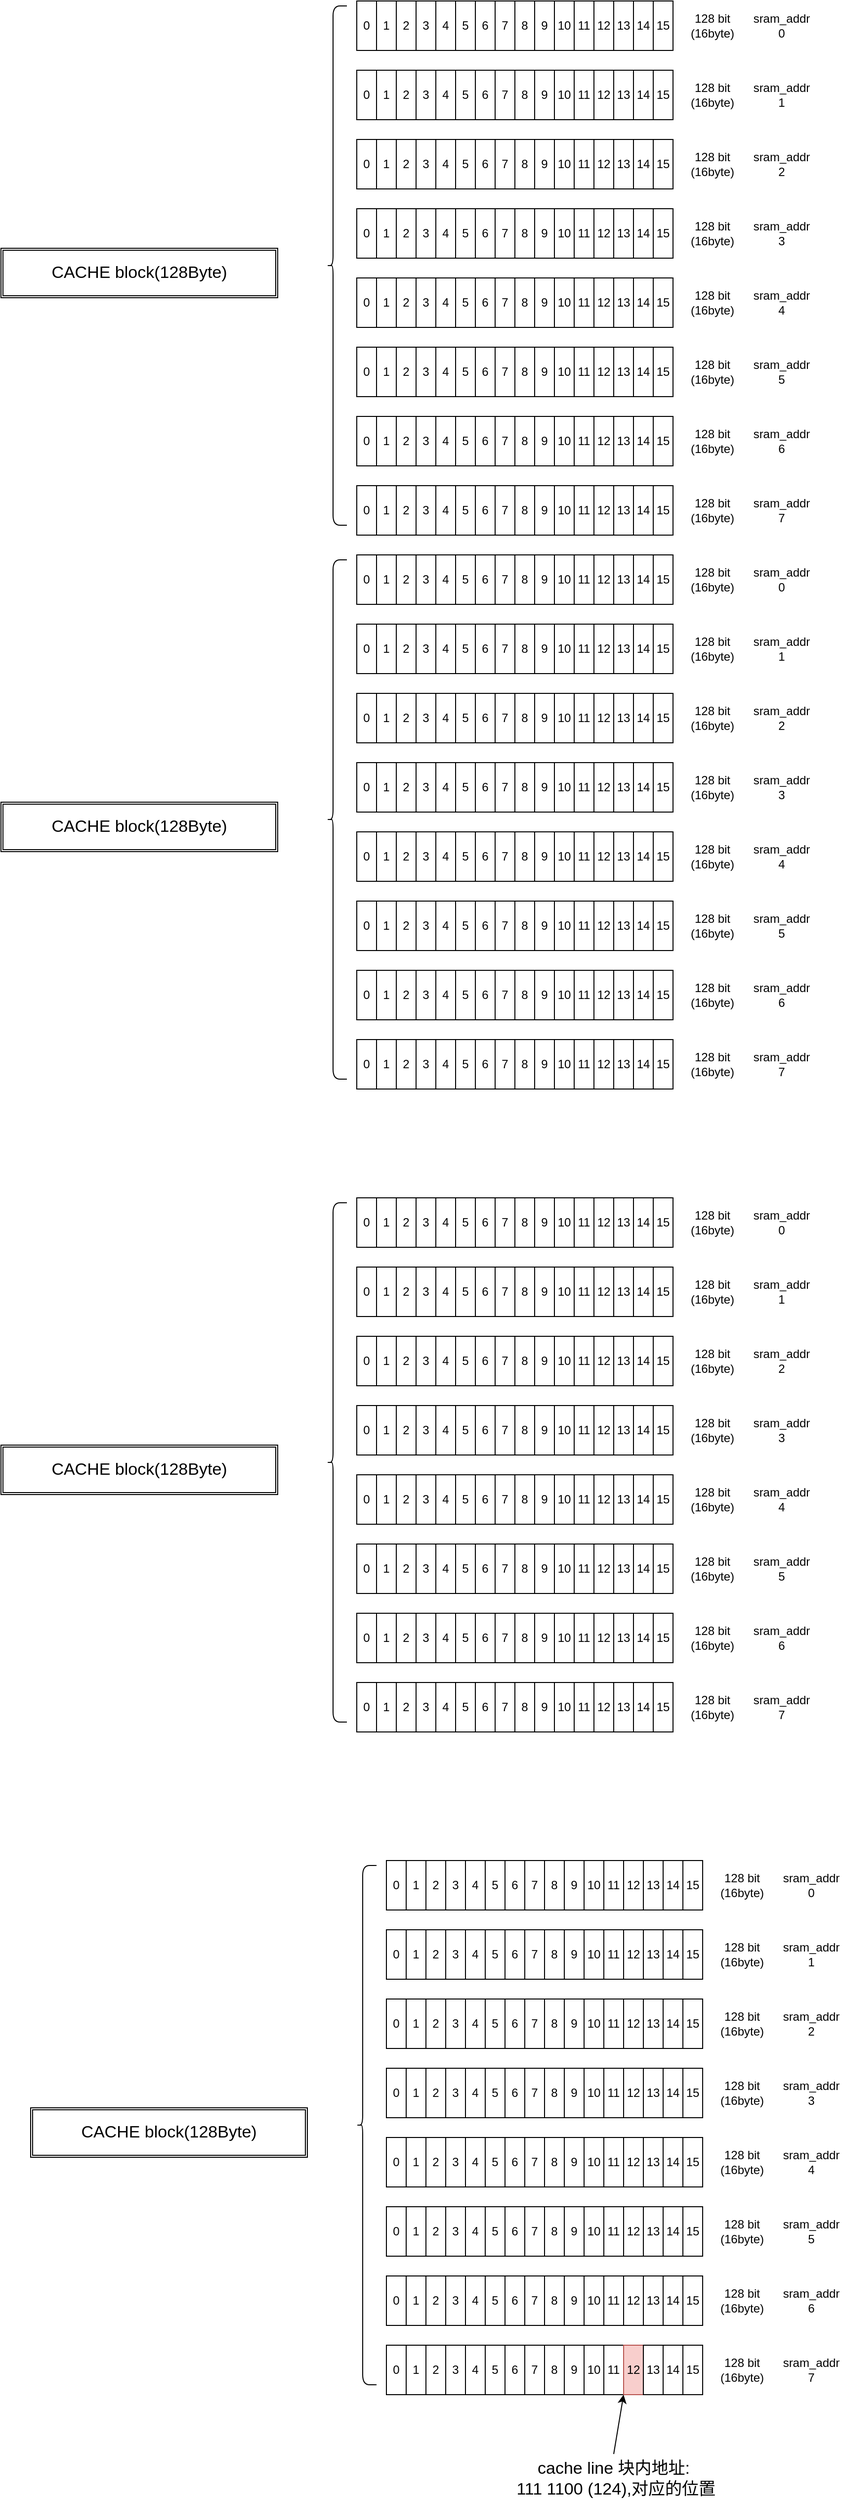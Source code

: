 <mxfile>
    <diagram id="w9eKzY9bWTthkub-cFA_" name="第 1 页">
        <mxGraphModel dx="1238" dy="719" grid="1" gridSize="10" guides="1" tooltips="1" connect="1" arrows="1" fold="1" page="1" pageScale="1" pageWidth="827" pageHeight="1169" math="0" shadow="0">
            <root>
                <mxCell id="0"/>
                <mxCell id="1" parent="0"/>
                <mxCell id="204" value="" style="group" vertex="1" connectable="0" parent="1">
                    <mxGeometry x="210" y="800" width="820" height="540" as="geometry"/>
                </mxCell>
                <mxCell id="31" value="" style="group" vertex="1" connectable="0" parent="204">
                    <mxGeometry x="360" width="390" height="50" as="geometry"/>
                </mxCell>
                <mxCell id="29" value="" style="group" vertex="1" connectable="0" parent="31">
                    <mxGeometry width="320" height="50" as="geometry"/>
                </mxCell>
                <mxCell id="10" value="0" style="rounded=0;whiteSpace=wrap;html=1;" vertex="1" parent="29">
                    <mxGeometry width="20" height="50" as="geometry"/>
                </mxCell>
                <mxCell id="12" value="1" style="rounded=0;whiteSpace=wrap;html=1;" vertex="1" parent="29">
                    <mxGeometry x="20" width="20" height="50" as="geometry"/>
                </mxCell>
                <mxCell id="13" value="2" style="rounded=0;whiteSpace=wrap;html=1;" vertex="1" parent="29">
                    <mxGeometry x="40" width="20" height="50" as="geometry"/>
                </mxCell>
                <mxCell id="14" value="3" style="rounded=0;whiteSpace=wrap;html=1;" vertex="1" parent="29">
                    <mxGeometry x="60" width="20" height="50" as="geometry"/>
                </mxCell>
                <mxCell id="15" value="4" style="rounded=0;whiteSpace=wrap;html=1;" vertex="1" parent="29">
                    <mxGeometry x="80" width="20" height="50" as="geometry"/>
                </mxCell>
                <mxCell id="16" value="5" style="rounded=0;whiteSpace=wrap;html=1;" vertex="1" parent="29">
                    <mxGeometry x="100" width="20" height="50" as="geometry"/>
                </mxCell>
                <mxCell id="17" value="6" style="rounded=0;whiteSpace=wrap;html=1;" vertex="1" parent="29">
                    <mxGeometry x="120" width="20" height="50" as="geometry"/>
                </mxCell>
                <mxCell id="18" value="7" style="rounded=0;whiteSpace=wrap;html=1;" vertex="1" parent="29">
                    <mxGeometry x="140" width="20" height="50" as="geometry"/>
                </mxCell>
                <mxCell id="19" value="8" style="rounded=0;whiteSpace=wrap;html=1;" vertex="1" parent="29">
                    <mxGeometry x="160" width="20" height="50" as="geometry"/>
                </mxCell>
                <mxCell id="20" value="9" style="rounded=0;whiteSpace=wrap;html=1;" vertex="1" parent="29">
                    <mxGeometry x="180" width="20" height="50" as="geometry"/>
                </mxCell>
                <mxCell id="22" value="10" style="rounded=0;whiteSpace=wrap;html=1;" vertex="1" parent="29">
                    <mxGeometry x="200" width="20" height="50" as="geometry"/>
                </mxCell>
                <mxCell id="23" value="11" style="rounded=0;whiteSpace=wrap;html=1;" vertex="1" parent="29">
                    <mxGeometry x="220" width="20" height="50" as="geometry"/>
                </mxCell>
                <mxCell id="24" value="12" style="rounded=0;whiteSpace=wrap;html=1;" vertex="1" parent="29">
                    <mxGeometry x="240" width="20" height="50" as="geometry"/>
                </mxCell>
                <mxCell id="26" value="13" style="rounded=0;whiteSpace=wrap;html=1;" vertex="1" parent="29">
                    <mxGeometry x="260" width="20" height="50" as="geometry"/>
                </mxCell>
                <mxCell id="27" value="14" style="rounded=0;whiteSpace=wrap;html=1;" vertex="1" parent="29">
                    <mxGeometry x="280" width="20" height="50" as="geometry"/>
                </mxCell>
                <mxCell id="28" value="15" style="rounded=0;whiteSpace=wrap;html=1;" vertex="1" parent="29">
                    <mxGeometry x="300" width="20" height="50" as="geometry"/>
                </mxCell>
                <mxCell id="30" value="128 bit (16byte)" style="text;html=1;strokeColor=none;fillColor=none;align=center;verticalAlign=middle;whiteSpace=wrap;rounded=0;" vertex="1" parent="31">
                    <mxGeometry x="330" y="10" width="60" height="30" as="geometry"/>
                </mxCell>
                <mxCell id="34" value="" style="group" vertex="1" connectable="0" parent="204">
                    <mxGeometry x="360" y="70" width="390" height="50" as="geometry"/>
                </mxCell>
                <mxCell id="35" value="" style="group" vertex="1" connectable="0" parent="34">
                    <mxGeometry width="320" height="50" as="geometry"/>
                </mxCell>
                <mxCell id="36" value="0" style="rounded=0;whiteSpace=wrap;html=1;" vertex="1" parent="35">
                    <mxGeometry width="20" height="50" as="geometry"/>
                </mxCell>
                <mxCell id="37" value="1" style="rounded=0;whiteSpace=wrap;html=1;" vertex="1" parent="35">
                    <mxGeometry x="20" width="20" height="50" as="geometry"/>
                </mxCell>
                <mxCell id="38" value="2" style="rounded=0;whiteSpace=wrap;html=1;" vertex="1" parent="35">
                    <mxGeometry x="40" width="20" height="50" as="geometry"/>
                </mxCell>
                <mxCell id="39" value="3" style="rounded=0;whiteSpace=wrap;html=1;" vertex="1" parent="35">
                    <mxGeometry x="60" width="20" height="50" as="geometry"/>
                </mxCell>
                <mxCell id="40" value="4" style="rounded=0;whiteSpace=wrap;html=1;" vertex="1" parent="35">
                    <mxGeometry x="80" width="20" height="50" as="geometry"/>
                </mxCell>
                <mxCell id="41" value="5" style="rounded=0;whiteSpace=wrap;html=1;" vertex="1" parent="35">
                    <mxGeometry x="100" width="20" height="50" as="geometry"/>
                </mxCell>
                <mxCell id="42" value="6" style="rounded=0;whiteSpace=wrap;html=1;" vertex="1" parent="35">
                    <mxGeometry x="120" width="20" height="50" as="geometry"/>
                </mxCell>
                <mxCell id="43" value="7" style="rounded=0;whiteSpace=wrap;html=1;" vertex="1" parent="35">
                    <mxGeometry x="140" width="20" height="50" as="geometry"/>
                </mxCell>
                <mxCell id="44" value="8" style="rounded=0;whiteSpace=wrap;html=1;" vertex="1" parent="35">
                    <mxGeometry x="160" width="20" height="50" as="geometry"/>
                </mxCell>
                <mxCell id="45" value="9" style="rounded=0;whiteSpace=wrap;html=1;" vertex="1" parent="35">
                    <mxGeometry x="180" width="20" height="50" as="geometry"/>
                </mxCell>
                <mxCell id="46" value="10" style="rounded=0;whiteSpace=wrap;html=1;" vertex="1" parent="35">
                    <mxGeometry x="200" width="20" height="50" as="geometry"/>
                </mxCell>
                <mxCell id="47" value="11" style="rounded=0;whiteSpace=wrap;html=1;" vertex="1" parent="35">
                    <mxGeometry x="220" width="20" height="50" as="geometry"/>
                </mxCell>
                <mxCell id="48" value="12" style="rounded=0;whiteSpace=wrap;html=1;" vertex="1" parent="35">
                    <mxGeometry x="240" width="20" height="50" as="geometry"/>
                </mxCell>
                <mxCell id="49" value="13" style="rounded=0;whiteSpace=wrap;html=1;" vertex="1" parent="35">
                    <mxGeometry x="260" width="20" height="50" as="geometry"/>
                </mxCell>
                <mxCell id="50" value="14" style="rounded=0;whiteSpace=wrap;html=1;" vertex="1" parent="35">
                    <mxGeometry x="280" width="20" height="50" as="geometry"/>
                </mxCell>
                <mxCell id="51" value="15" style="rounded=0;whiteSpace=wrap;html=1;" vertex="1" parent="35">
                    <mxGeometry x="300" width="20" height="50" as="geometry"/>
                </mxCell>
                <mxCell id="52" value="128 bit (16byte)" style="text;html=1;strokeColor=none;fillColor=none;align=center;verticalAlign=middle;whiteSpace=wrap;rounded=0;" vertex="1" parent="34">
                    <mxGeometry x="330" y="10" width="60" height="30" as="geometry"/>
                </mxCell>
                <mxCell id="54" value="" style="group" vertex="1" connectable="0" parent="204">
                    <mxGeometry x="360" y="140" width="390" height="50" as="geometry"/>
                </mxCell>
                <mxCell id="55" value="" style="group" vertex="1" connectable="0" parent="54">
                    <mxGeometry width="320" height="50" as="geometry"/>
                </mxCell>
                <mxCell id="56" value="0" style="rounded=0;whiteSpace=wrap;html=1;" vertex="1" parent="55">
                    <mxGeometry width="20" height="50" as="geometry"/>
                </mxCell>
                <mxCell id="57" value="1" style="rounded=0;whiteSpace=wrap;html=1;" vertex="1" parent="55">
                    <mxGeometry x="20" width="20" height="50" as="geometry"/>
                </mxCell>
                <mxCell id="58" value="2" style="rounded=0;whiteSpace=wrap;html=1;" vertex="1" parent="55">
                    <mxGeometry x="40" width="20" height="50" as="geometry"/>
                </mxCell>
                <mxCell id="59" value="3" style="rounded=0;whiteSpace=wrap;html=1;" vertex="1" parent="55">
                    <mxGeometry x="60" width="20" height="50" as="geometry"/>
                </mxCell>
                <mxCell id="60" value="4" style="rounded=0;whiteSpace=wrap;html=1;" vertex="1" parent="55">
                    <mxGeometry x="80" width="20" height="50" as="geometry"/>
                </mxCell>
                <mxCell id="61" value="5" style="rounded=0;whiteSpace=wrap;html=1;" vertex="1" parent="55">
                    <mxGeometry x="100" width="20" height="50" as="geometry"/>
                </mxCell>
                <mxCell id="62" value="6" style="rounded=0;whiteSpace=wrap;html=1;" vertex="1" parent="55">
                    <mxGeometry x="120" width="20" height="50" as="geometry"/>
                </mxCell>
                <mxCell id="63" value="7" style="rounded=0;whiteSpace=wrap;html=1;" vertex="1" parent="55">
                    <mxGeometry x="140" width="20" height="50" as="geometry"/>
                </mxCell>
                <mxCell id="64" value="8" style="rounded=0;whiteSpace=wrap;html=1;" vertex="1" parent="55">
                    <mxGeometry x="160" width="20" height="50" as="geometry"/>
                </mxCell>
                <mxCell id="65" value="9" style="rounded=0;whiteSpace=wrap;html=1;" vertex="1" parent="55">
                    <mxGeometry x="180" width="20" height="50" as="geometry"/>
                </mxCell>
                <mxCell id="66" value="10" style="rounded=0;whiteSpace=wrap;html=1;" vertex="1" parent="55">
                    <mxGeometry x="200" width="20" height="50" as="geometry"/>
                </mxCell>
                <mxCell id="67" value="11" style="rounded=0;whiteSpace=wrap;html=1;" vertex="1" parent="55">
                    <mxGeometry x="220" width="20" height="50" as="geometry"/>
                </mxCell>
                <mxCell id="68" value="12" style="rounded=0;whiteSpace=wrap;html=1;" vertex="1" parent="55">
                    <mxGeometry x="240" width="20" height="50" as="geometry"/>
                </mxCell>
                <mxCell id="69" value="13" style="rounded=0;whiteSpace=wrap;html=1;" vertex="1" parent="55">
                    <mxGeometry x="260" width="20" height="50" as="geometry"/>
                </mxCell>
                <mxCell id="70" value="14" style="rounded=0;whiteSpace=wrap;html=1;" vertex="1" parent="55">
                    <mxGeometry x="280" width="20" height="50" as="geometry"/>
                </mxCell>
                <mxCell id="71" value="15" style="rounded=0;whiteSpace=wrap;html=1;" vertex="1" parent="55">
                    <mxGeometry x="300" width="20" height="50" as="geometry"/>
                </mxCell>
                <mxCell id="72" value="128 bit (16byte)" style="text;html=1;strokeColor=none;fillColor=none;align=center;verticalAlign=middle;whiteSpace=wrap;rounded=0;" vertex="1" parent="54">
                    <mxGeometry x="330" y="10" width="60" height="30" as="geometry"/>
                </mxCell>
                <mxCell id="73" value="" style="group" vertex="1" connectable="0" parent="204">
                    <mxGeometry x="360" y="210" width="390" height="50" as="geometry"/>
                </mxCell>
                <mxCell id="74" value="" style="group" vertex="1" connectable="0" parent="73">
                    <mxGeometry width="320" height="50" as="geometry"/>
                </mxCell>
                <mxCell id="75" value="0" style="rounded=0;whiteSpace=wrap;html=1;" vertex="1" parent="74">
                    <mxGeometry width="20" height="50" as="geometry"/>
                </mxCell>
                <mxCell id="76" value="1" style="rounded=0;whiteSpace=wrap;html=1;" vertex="1" parent="74">
                    <mxGeometry x="20" width="20" height="50" as="geometry"/>
                </mxCell>
                <mxCell id="77" value="2" style="rounded=0;whiteSpace=wrap;html=1;" vertex="1" parent="74">
                    <mxGeometry x="40" width="20" height="50" as="geometry"/>
                </mxCell>
                <mxCell id="78" value="3" style="rounded=0;whiteSpace=wrap;html=1;" vertex="1" parent="74">
                    <mxGeometry x="60" width="20" height="50" as="geometry"/>
                </mxCell>
                <mxCell id="79" value="4" style="rounded=0;whiteSpace=wrap;html=1;" vertex="1" parent="74">
                    <mxGeometry x="80" width="20" height="50" as="geometry"/>
                </mxCell>
                <mxCell id="80" value="5" style="rounded=0;whiteSpace=wrap;html=1;" vertex="1" parent="74">
                    <mxGeometry x="100" width="20" height="50" as="geometry"/>
                </mxCell>
                <mxCell id="81" value="6" style="rounded=0;whiteSpace=wrap;html=1;" vertex="1" parent="74">
                    <mxGeometry x="120" width="20" height="50" as="geometry"/>
                </mxCell>
                <mxCell id="82" value="7" style="rounded=0;whiteSpace=wrap;html=1;" vertex="1" parent="74">
                    <mxGeometry x="140" width="20" height="50" as="geometry"/>
                </mxCell>
                <mxCell id="83" value="8" style="rounded=0;whiteSpace=wrap;html=1;" vertex="1" parent="74">
                    <mxGeometry x="160" width="20" height="50" as="geometry"/>
                </mxCell>
                <mxCell id="84" value="9" style="rounded=0;whiteSpace=wrap;html=1;" vertex="1" parent="74">
                    <mxGeometry x="180" width="20" height="50" as="geometry"/>
                </mxCell>
                <mxCell id="85" value="10" style="rounded=0;whiteSpace=wrap;html=1;" vertex="1" parent="74">
                    <mxGeometry x="200" width="20" height="50" as="geometry"/>
                </mxCell>
                <mxCell id="86" value="11" style="rounded=0;whiteSpace=wrap;html=1;" vertex="1" parent="74">
                    <mxGeometry x="220" width="20" height="50" as="geometry"/>
                </mxCell>
                <mxCell id="87" value="12" style="rounded=0;whiteSpace=wrap;html=1;" vertex="1" parent="74">
                    <mxGeometry x="240" width="20" height="50" as="geometry"/>
                </mxCell>
                <mxCell id="88" value="13" style="rounded=0;whiteSpace=wrap;html=1;" vertex="1" parent="74">
                    <mxGeometry x="260" width="20" height="50" as="geometry"/>
                </mxCell>
                <mxCell id="89" value="14" style="rounded=0;whiteSpace=wrap;html=1;" vertex="1" parent="74">
                    <mxGeometry x="280" width="20" height="50" as="geometry"/>
                </mxCell>
                <mxCell id="90" value="15" style="rounded=0;whiteSpace=wrap;html=1;" vertex="1" parent="74">
                    <mxGeometry x="300" width="20" height="50" as="geometry"/>
                </mxCell>
                <mxCell id="91" value="128 bit (16byte)" style="text;html=1;strokeColor=none;fillColor=none;align=center;verticalAlign=middle;whiteSpace=wrap;rounded=0;" vertex="1" parent="73">
                    <mxGeometry x="330" y="10" width="60" height="30" as="geometry"/>
                </mxCell>
                <mxCell id="93" value="" style="group" vertex="1" connectable="0" parent="204">
                    <mxGeometry x="360" y="280" width="390" height="50" as="geometry"/>
                </mxCell>
                <mxCell id="94" value="" style="group" vertex="1" connectable="0" parent="93">
                    <mxGeometry width="320" height="50" as="geometry"/>
                </mxCell>
                <mxCell id="95" value="0" style="rounded=0;whiteSpace=wrap;html=1;" vertex="1" parent="94">
                    <mxGeometry width="20" height="50" as="geometry"/>
                </mxCell>
                <mxCell id="96" value="1" style="rounded=0;whiteSpace=wrap;html=1;" vertex="1" parent="94">
                    <mxGeometry x="20" width="20" height="50" as="geometry"/>
                </mxCell>
                <mxCell id="97" value="2" style="rounded=0;whiteSpace=wrap;html=1;" vertex="1" parent="94">
                    <mxGeometry x="40" width="20" height="50" as="geometry"/>
                </mxCell>
                <mxCell id="98" value="3" style="rounded=0;whiteSpace=wrap;html=1;" vertex="1" parent="94">
                    <mxGeometry x="60" width="20" height="50" as="geometry"/>
                </mxCell>
                <mxCell id="99" value="4" style="rounded=0;whiteSpace=wrap;html=1;" vertex="1" parent="94">
                    <mxGeometry x="80" width="20" height="50" as="geometry"/>
                </mxCell>
                <mxCell id="100" value="5" style="rounded=0;whiteSpace=wrap;html=1;" vertex="1" parent="94">
                    <mxGeometry x="100" width="20" height="50" as="geometry"/>
                </mxCell>
                <mxCell id="101" value="6" style="rounded=0;whiteSpace=wrap;html=1;" vertex="1" parent="94">
                    <mxGeometry x="120" width="20" height="50" as="geometry"/>
                </mxCell>
                <mxCell id="102" value="7" style="rounded=0;whiteSpace=wrap;html=1;" vertex="1" parent="94">
                    <mxGeometry x="140" width="20" height="50" as="geometry"/>
                </mxCell>
                <mxCell id="103" value="8" style="rounded=0;whiteSpace=wrap;html=1;" vertex="1" parent="94">
                    <mxGeometry x="160" width="20" height="50" as="geometry"/>
                </mxCell>
                <mxCell id="104" value="9" style="rounded=0;whiteSpace=wrap;html=1;" vertex="1" parent="94">
                    <mxGeometry x="180" width="20" height="50" as="geometry"/>
                </mxCell>
                <mxCell id="105" value="10" style="rounded=0;whiteSpace=wrap;html=1;" vertex="1" parent="94">
                    <mxGeometry x="200" width="20" height="50" as="geometry"/>
                </mxCell>
                <mxCell id="106" value="11" style="rounded=0;whiteSpace=wrap;html=1;" vertex="1" parent="94">
                    <mxGeometry x="220" width="20" height="50" as="geometry"/>
                </mxCell>
                <mxCell id="107" value="12" style="rounded=0;whiteSpace=wrap;html=1;" vertex="1" parent="94">
                    <mxGeometry x="240" width="20" height="50" as="geometry"/>
                </mxCell>
                <mxCell id="108" value="13" style="rounded=0;whiteSpace=wrap;html=1;" vertex="1" parent="94">
                    <mxGeometry x="260" width="20" height="50" as="geometry"/>
                </mxCell>
                <mxCell id="109" value="14" style="rounded=0;whiteSpace=wrap;html=1;" vertex="1" parent="94">
                    <mxGeometry x="280" width="20" height="50" as="geometry"/>
                </mxCell>
                <mxCell id="110" value="15" style="rounded=0;whiteSpace=wrap;html=1;" vertex="1" parent="94">
                    <mxGeometry x="300" width="20" height="50" as="geometry"/>
                </mxCell>
                <mxCell id="111" value="128 bit (16byte)" style="text;html=1;strokeColor=none;fillColor=none;align=center;verticalAlign=middle;whiteSpace=wrap;rounded=0;" vertex="1" parent="93">
                    <mxGeometry x="330" y="10" width="60" height="30" as="geometry"/>
                </mxCell>
                <mxCell id="112" value="" style="group" vertex="1" connectable="0" parent="204">
                    <mxGeometry x="360" y="350" width="390" height="50" as="geometry"/>
                </mxCell>
                <mxCell id="113" value="" style="group" vertex="1" connectable="0" parent="112">
                    <mxGeometry width="320" height="50" as="geometry"/>
                </mxCell>
                <mxCell id="114" value="0" style="rounded=0;whiteSpace=wrap;html=1;" vertex="1" parent="113">
                    <mxGeometry width="20" height="50" as="geometry"/>
                </mxCell>
                <mxCell id="115" value="1" style="rounded=0;whiteSpace=wrap;html=1;" vertex="1" parent="113">
                    <mxGeometry x="20" width="20" height="50" as="geometry"/>
                </mxCell>
                <mxCell id="116" value="2" style="rounded=0;whiteSpace=wrap;html=1;" vertex="1" parent="113">
                    <mxGeometry x="40" width="20" height="50" as="geometry"/>
                </mxCell>
                <mxCell id="117" value="3" style="rounded=0;whiteSpace=wrap;html=1;" vertex="1" parent="113">
                    <mxGeometry x="60" width="20" height="50" as="geometry"/>
                </mxCell>
                <mxCell id="118" value="4" style="rounded=0;whiteSpace=wrap;html=1;" vertex="1" parent="113">
                    <mxGeometry x="80" width="20" height="50" as="geometry"/>
                </mxCell>
                <mxCell id="119" value="5" style="rounded=0;whiteSpace=wrap;html=1;" vertex="1" parent="113">
                    <mxGeometry x="100" width="20" height="50" as="geometry"/>
                </mxCell>
                <mxCell id="120" value="6" style="rounded=0;whiteSpace=wrap;html=1;" vertex="1" parent="113">
                    <mxGeometry x="120" width="20" height="50" as="geometry"/>
                </mxCell>
                <mxCell id="121" value="7" style="rounded=0;whiteSpace=wrap;html=1;" vertex="1" parent="113">
                    <mxGeometry x="140" width="20" height="50" as="geometry"/>
                </mxCell>
                <mxCell id="122" value="8" style="rounded=0;whiteSpace=wrap;html=1;" vertex="1" parent="113">
                    <mxGeometry x="160" width="20" height="50" as="geometry"/>
                </mxCell>
                <mxCell id="123" value="9" style="rounded=0;whiteSpace=wrap;html=1;" vertex="1" parent="113">
                    <mxGeometry x="180" width="20" height="50" as="geometry"/>
                </mxCell>
                <mxCell id="124" value="10" style="rounded=0;whiteSpace=wrap;html=1;" vertex="1" parent="113">
                    <mxGeometry x="200" width="20" height="50" as="geometry"/>
                </mxCell>
                <mxCell id="125" value="11" style="rounded=0;whiteSpace=wrap;html=1;" vertex="1" parent="113">
                    <mxGeometry x="220" width="20" height="50" as="geometry"/>
                </mxCell>
                <mxCell id="126" value="12" style="rounded=0;whiteSpace=wrap;html=1;" vertex="1" parent="113">
                    <mxGeometry x="240" width="20" height="50" as="geometry"/>
                </mxCell>
                <mxCell id="127" value="13" style="rounded=0;whiteSpace=wrap;html=1;" vertex="1" parent="113">
                    <mxGeometry x="260" width="20" height="50" as="geometry"/>
                </mxCell>
                <mxCell id="128" value="14" style="rounded=0;whiteSpace=wrap;html=1;" vertex="1" parent="113">
                    <mxGeometry x="280" width="20" height="50" as="geometry"/>
                </mxCell>
                <mxCell id="129" value="15" style="rounded=0;whiteSpace=wrap;html=1;" vertex="1" parent="113">
                    <mxGeometry x="300" width="20" height="50" as="geometry"/>
                </mxCell>
                <mxCell id="130" value="128 bit (16byte)" style="text;html=1;strokeColor=none;fillColor=none;align=center;verticalAlign=middle;whiteSpace=wrap;rounded=0;" vertex="1" parent="112">
                    <mxGeometry x="330" y="10" width="60" height="30" as="geometry"/>
                </mxCell>
                <mxCell id="173" value="sram_addr&lt;br&gt;0" style="text;html=1;strokeColor=none;fillColor=none;align=center;verticalAlign=middle;whiteSpace=wrap;rounded=0;" vertex="1" parent="204">
                    <mxGeometry x="760" y="10" width="60" height="30" as="geometry"/>
                </mxCell>
                <mxCell id="174" value="sram_addr&lt;br&gt;1" style="text;html=1;strokeColor=none;fillColor=none;align=center;verticalAlign=middle;whiteSpace=wrap;rounded=0;" vertex="1" parent="204">
                    <mxGeometry x="760" y="80" width="60" height="30" as="geometry"/>
                </mxCell>
                <mxCell id="175" value="sram_addr&lt;br&gt;2" style="text;html=1;strokeColor=none;fillColor=none;align=center;verticalAlign=middle;whiteSpace=wrap;rounded=0;" vertex="1" parent="204">
                    <mxGeometry x="760" y="150" width="60" height="30" as="geometry"/>
                </mxCell>
                <mxCell id="176" value="sram_addr&lt;br&gt;3" style="text;html=1;strokeColor=none;fillColor=none;align=center;verticalAlign=middle;whiteSpace=wrap;rounded=0;" vertex="1" parent="204">
                    <mxGeometry x="760" y="220" width="60" height="30" as="geometry"/>
                </mxCell>
                <mxCell id="177" value="sram_addr&lt;br&gt;4" style="text;html=1;strokeColor=none;fillColor=none;align=center;verticalAlign=middle;whiteSpace=wrap;rounded=0;" vertex="1" parent="204">
                    <mxGeometry x="760" y="290" width="60" height="30" as="geometry"/>
                </mxCell>
                <mxCell id="178" value="sram_addr&lt;br&gt;5" style="text;html=1;strokeColor=none;fillColor=none;align=center;verticalAlign=middle;whiteSpace=wrap;rounded=0;" vertex="1" parent="204">
                    <mxGeometry x="760" y="360" width="60" height="30" as="geometry"/>
                </mxCell>
                <mxCell id="180" value="" style="group" vertex="1" connectable="0" parent="204">
                    <mxGeometry x="360" y="420" width="460" height="50" as="geometry"/>
                </mxCell>
                <mxCell id="131" value="" style="group" vertex="1" connectable="0" parent="180">
                    <mxGeometry width="390" height="50" as="geometry"/>
                </mxCell>
                <mxCell id="132" value="" style="group" vertex="1" connectable="0" parent="131">
                    <mxGeometry width="320" height="50" as="geometry"/>
                </mxCell>
                <mxCell id="133" value="0" style="rounded=0;whiteSpace=wrap;html=1;" vertex="1" parent="132">
                    <mxGeometry width="20" height="50" as="geometry"/>
                </mxCell>
                <mxCell id="134" value="1" style="rounded=0;whiteSpace=wrap;html=1;" vertex="1" parent="132">
                    <mxGeometry x="20" width="20" height="50" as="geometry"/>
                </mxCell>
                <mxCell id="135" value="2" style="rounded=0;whiteSpace=wrap;html=1;" vertex="1" parent="132">
                    <mxGeometry x="40" width="20" height="50" as="geometry"/>
                </mxCell>
                <mxCell id="136" value="3" style="rounded=0;whiteSpace=wrap;html=1;" vertex="1" parent="132">
                    <mxGeometry x="60" width="20" height="50" as="geometry"/>
                </mxCell>
                <mxCell id="137" value="4" style="rounded=0;whiteSpace=wrap;html=1;" vertex="1" parent="132">
                    <mxGeometry x="80" width="20" height="50" as="geometry"/>
                </mxCell>
                <mxCell id="138" value="5" style="rounded=0;whiteSpace=wrap;html=1;" vertex="1" parent="132">
                    <mxGeometry x="100" width="20" height="50" as="geometry"/>
                </mxCell>
                <mxCell id="139" value="6" style="rounded=0;whiteSpace=wrap;html=1;" vertex="1" parent="132">
                    <mxGeometry x="120" width="20" height="50" as="geometry"/>
                </mxCell>
                <mxCell id="140" value="7" style="rounded=0;whiteSpace=wrap;html=1;" vertex="1" parent="132">
                    <mxGeometry x="140" width="20" height="50" as="geometry"/>
                </mxCell>
                <mxCell id="141" value="8" style="rounded=0;whiteSpace=wrap;html=1;" vertex="1" parent="132">
                    <mxGeometry x="160" width="20" height="50" as="geometry"/>
                </mxCell>
                <mxCell id="142" value="9" style="rounded=0;whiteSpace=wrap;html=1;" vertex="1" parent="132">
                    <mxGeometry x="180" width="20" height="50" as="geometry"/>
                </mxCell>
                <mxCell id="143" value="10" style="rounded=0;whiteSpace=wrap;html=1;" vertex="1" parent="132">
                    <mxGeometry x="200" width="20" height="50" as="geometry"/>
                </mxCell>
                <mxCell id="144" value="11" style="rounded=0;whiteSpace=wrap;html=1;" vertex="1" parent="132">
                    <mxGeometry x="220" width="20" height="50" as="geometry"/>
                </mxCell>
                <mxCell id="145" value="12" style="rounded=0;whiteSpace=wrap;html=1;" vertex="1" parent="132">
                    <mxGeometry x="240" width="20" height="50" as="geometry"/>
                </mxCell>
                <mxCell id="146" value="13" style="rounded=0;whiteSpace=wrap;html=1;" vertex="1" parent="132">
                    <mxGeometry x="260" width="20" height="50" as="geometry"/>
                </mxCell>
                <mxCell id="147" value="14" style="rounded=0;whiteSpace=wrap;html=1;" vertex="1" parent="132">
                    <mxGeometry x="280" width="20" height="50" as="geometry"/>
                </mxCell>
                <mxCell id="148" value="15" style="rounded=0;whiteSpace=wrap;html=1;" vertex="1" parent="132">
                    <mxGeometry x="300" width="20" height="50" as="geometry"/>
                </mxCell>
                <mxCell id="149" value="128 bit (16byte)" style="text;html=1;strokeColor=none;fillColor=none;align=center;verticalAlign=middle;whiteSpace=wrap;rounded=0;" vertex="1" parent="131">
                    <mxGeometry x="330" y="10" width="60" height="30" as="geometry"/>
                </mxCell>
                <mxCell id="179" value="sram_addr&lt;br&gt;6" style="text;html=1;strokeColor=none;fillColor=none;align=center;verticalAlign=middle;whiteSpace=wrap;rounded=0;" vertex="1" parent="180">
                    <mxGeometry x="400" y="10" width="60" height="30" as="geometry"/>
                </mxCell>
                <mxCell id="181" value="" style="group" vertex="1" connectable="0" parent="204">
                    <mxGeometry x="360" y="490" width="460" height="50" as="geometry"/>
                </mxCell>
                <mxCell id="182" value="" style="group" vertex="1" connectable="0" parent="181">
                    <mxGeometry width="390" height="50" as="geometry"/>
                </mxCell>
                <mxCell id="183" value="" style="group" vertex="1" connectable="0" parent="182">
                    <mxGeometry width="320" height="50" as="geometry"/>
                </mxCell>
                <mxCell id="184" value="0" style="rounded=0;whiteSpace=wrap;html=1;" vertex="1" parent="183">
                    <mxGeometry width="20" height="50" as="geometry"/>
                </mxCell>
                <mxCell id="185" value="1" style="rounded=0;whiteSpace=wrap;html=1;" vertex="1" parent="183">
                    <mxGeometry x="20" width="20" height="50" as="geometry"/>
                </mxCell>
                <mxCell id="186" value="2" style="rounded=0;whiteSpace=wrap;html=1;" vertex="1" parent="183">
                    <mxGeometry x="40" width="20" height="50" as="geometry"/>
                </mxCell>
                <mxCell id="187" value="3" style="rounded=0;whiteSpace=wrap;html=1;" vertex="1" parent="183">
                    <mxGeometry x="60" width="20" height="50" as="geometry"/>
                </mxCell>
                <mxCell id="188" value="4" style="rounded=0;whiteSpace=wrap;html=1;" vertex="1" parent="183">
                    <mxGeometry x="80" width="20" height="50" as="geometry"/>
                </mxCell>
                <mxCell id="189" value="5" style="rounded=0;whiteSpace=wrap;html=1;" vertex="1" parent="183">
                    <mxGeometry x="100" width="20" height="50" as="geometry"/>
                </mxCell>
                <mxCell id="190" value="6" style="rounded=0;whiteSpace=wrap;html=1;" vertex="1" parent="183">
                    <mxGeometry x="120" width="20" height="50" as="geometry"/>
                </mxCell>
                <mxCell id="191" value="7" style="rounded=0;whiteSpace=wrap;html=1;" vertex="1" parent="183">
                    <mxGeometry x="140" width="20" height="50" as="geometry"/>
                </mxCell>
                <mxCell id="192" value="8" style="rounded=0;whiteSpace=wrap;html=1;" vertex="1" parent="183">
                    <mxGeometry x="160" width="20" height="50" as="geometry"/>
                </mxCell>
                <mxCell id="193" value="9" style="rounded=0;whiteSpace=wrap;html=1;" vertex="1" parent="183">
                    <mxGeometry x="180" width="20" height="50" as="geometry"/>
                </mxCell>
                <mxCell id="194" value="10" style="rounded=0;whiteSpace=wrap;html=1;" vertex="1" parent="183">
                    <mxGeometry x="200" width="20" height="50" as="geometry"/>
                </mxCell>
                <mxCell id="195" value="11" style="rounded=0;whiteSpace=wrap;html=1;" vertex="1" parent="183">
                    <mxGeometry x="220" width="20" height="50" as="geometry"/>
                </mxCell>
                <mxCell id="196" value="12" style="rounded=0;whiteSpace=wrap;html=1;" vertex="1" parent="183">
                    <mxGeometry x="240" width="20" height="50" as="geometry"/>
                </mxCell>
                <mxCell id="197" value="13" style="rounded=0;whiteSpace=wrap;html=1;" vertex="1" parent="183">
                    <mxGeometry x="260" width="20" height="50" as="geometry"/>
                </mxCell>
                <mxCell id="198" value="14" style="rounded=0;whiteSpace=wrap;html=1;" vertex="1" parent="183">
                    <mxGeometry x="280" width="20" height="50" as="geometry"/>
                </mxCell>
                <mxCell id="199" value="15" style="rounded=0;whiteSpace=wrap;html=1;" vertex="1" parent="183">
                    <mxGeometry x="300" width="20" height="50" as="geometry"/>
                </mxCell>
                <mxCell id="200" value="128 bit (16byte)" style="text;html=1;strokeColor=none;fillColor=none;align=center;verticalAlign=middle;whiteSpace=wrap;rounded=0;" vertex="1" parent="182">
                    <mxGeometry x="330" y="10" width="60" height="30" as="geometry"/>
                </mxCell>
                <mxCell id="201" value="sram_addr&lt;br&gt;7" style="text;html=1;strokeColor=none;fillColor=none;align=center;verticalAlign=middle;whiteSpace=wrap;rounded=0;" vertex="1" parent="181">
                    <mxGeometry x="400" y="10" width="60" height="30" as="geometry"/>
                </mxCell>
                <mxCell id="202" value="" style="shape=curlyBracket;whiteSpace=wrap;html=1;rounded=1;size=0.3;" vertex="1" parent="204">
                    <mxGeometry x="330" y="5" width="20" height="525" as="geometry"/>
                </mxCell>
                <mxCell id="203" value="CACHE block(128Byte)" style="shape=ext;double=1;rounded=0;whiteSpace=wrap;html=1;fontSize=17;" vertex="1" parent="204">
                    <mxGeometry y="250" width="280" height="50" as="geometry"/>
                </mxCell>
                <mxCell id="205" value="" style="group" vertex="1" connectable="0" parent="1">
                    <mxGeometry x="210" y="1360" width="820" height="540" as="geometry"/>
                </mxCell>
                <mxCell id="206" value="" style="group" vertex="1" connectable="0" parent="205">
                    <mxGeometry x="360" width="390" height="50" as="geometry"/>
                </mxCell>
                <mxCell id="207" value="" style="group" vertex="1" connectable="0" parent="206">
                    <mxGeometry width="320" height="50" as="geometry"/>
                </mxCell>
                <mxCell id="208" value="0" style="rounded=0;whiteSpace=wrap;html=1;" vertex="1" parent="207">
                    <mxGeometry width="20" height="50" as="geometry"/>
                </mxCell>
                <mxCell id="209" value="1" style="rounded=0;whiteSpace=wrap;html=1;" vertex="1" parent="207">
                    <mxGeometry x="20" width="20" height="50" as="geometry"/>
                </mxCell>
                <mxCell id="210" value="2" style="rounded=0;whiteSpace=wrap;html=1;" vertex="1" parent="207">
                    <mxGeometry x="40" width="20" height="50" as="geometry"/>
                </mxCell>
                <mxCell id="211" value="3" style="rounded=0;whiteSpace=wrap;html=1;" vertex="1" parent="207">
                    <mxGeometry x="60" width="20" height="50" as="geometry"/>
                </mxCell>
                <mxCell id="212" value="4" style="rounded=0;whiteSpace=wrap;html=1;" vertex="1" parent="207">
                    <mxGeometry x="80" width="20" height="50" as="geometry"/>
                </mxCell>
                <mxCell id="213" value="5" style="rounded=0;whiteSpace=wrap;html=1;" vertex="1" parent="207">
                    <mxGeometry x="100" width="20" height="50" as="geometry"/>
                </mxCell>
                <mxCell id="214" value="6" style="rounded=0;whiteSpace=wrap;html=1;" vertex="1" parent="207">
                    <mxGeometry x="120" width="20" height="50" as="geometry"/>
                </mxCell>
                <mxCell id="215" value="7" style="rounded=0;whiteSpace=wrap;html=1;" vertex="1" parent="207">
                    <mxGeometry x="140" width="20" height="50" as="geometry"/>
                </mxCell>
                <mxCell id="216" value="8" style="rounded=0;whiteSpace=wrap;html=1;" vertex="1" parent="207">
                    <mxGeometry x="160" width="20" height="50" as="geometry"/>
                </mxCell>
                <mxCell id="217" value="9" style="rounded=0;whiteSpace=wrap;html=1;" vertex="1" parent="207">
                    <mxGeometry x="180" width="20" height="50" as="geometry"/>
                </mxCell>
                <mxCell id="218" value="10" style="rounded=0;whiteSpace=wrap;html=1;" vertex="1" parent="207">
                    <mxGeometry x="200" width="20" height="50" as="geometry"/>
                </mxCell>
                <mxCell id="219" value="11" style="rounded=0;whiteSpace=wrap;html=1;" vertex="1" parent="207">
                    <mxGeometry x="220" width="20" height="50" as="geometry"/>
                </mxCell>
                <mxCell id="220" value="12" style="rounded=0;whiteSpace=wrap;html=1;" vertex="1" parent="207">
                    <mxGeometry x="240" width="20" height="50" as="geometry"/>
                </mxCell>
                <mxCell id="221" value="13" style="rounded=0;whiteSpace=wrap;html=1;" vertex="1" parent="207">
                    <mxGeometry x="260" width="20" height="50" as="geometry"/>
                </mxCell>
                <mxCell id="222" value="14" style="rounded=0;whiteSpace=wrap;html=1;" vertex="1" parent="207">
                    <mxGeometry x="280" width="20" height="50" as="geometry"/>
                </mxCell>
                <mxCell id="223" value="15" style="rounded=0;whiteSpace=wrap;html=1;" vertex="1" parent="207">
                    <mxGeometry x="300" width="20" height="50" as="geometry"/>
                </mxCell>
                <mxCell id="224" value="128 bit (16byte)" style="text;html=1;strokeColor=none;fillColor=none;align=center;verticalAlign=middle;whiteSpace=wrap;rounded=0;" vertex="1" parent="206">
                    <mxGeometry x="330" y="10" width="60" height="30" as="geometry"/>
                </mxCell>
                <mxCell id="225" value="" style="group" vertex="1" connectable="0" parent="205">
                    <mxGeometry x="360" y="70" width="390" height="50" as="geometry"/>
                </mxCell>
                <mxCell id="226" value="" style="group" vertex="1" connectable="0" parent="225">
                    <mxGeometry width="320" height="50" as="geometry"/>
                </mxCell>
                <mxCell id="227" value="0" style="rounded=0;whiteSpace=wrap;html=1;" vertex="1" parent="226">
                    <mxGeometry width="20" height="50" as="geometry"/>
                </mxCell>
                <mxCell id="228" value="1" style="rounded=0;whiteSpace=wrap;html=1;" vertex="1" parent="226">
                    <mxGeometry x="20" width="20" height="50" as="geometry"/>
                </mxCell>
                <mxCell id="229" value="2" style="rounded=0;whiteSpace=wrap;html=1;" vertex="1" parent="226">
                    <mxGeometry x="40" width="20" height="50" as="geometry"/>
                </mxCell>
                <mxCell id="230" value="3" style="rounded=0;whiteSpace=wrap;html=1;" vertex="1" parent="226">
                    <mxGeometry x="60" width="20" height="50" as="geometry"/>
                </mxCell>
                <mxCell id="231" value="4" style="rounded=0;whiteSpace=wrap;html=1;" vertex="1" parent="226">
                    <mxGeometry x="80" width="20" height="50" as="geometry"/>
                </mxCell>
                <mxCell id="232" value="5" style="rounded=0;whiteSpace=wrap;html=1;" vertex="1" parent="226">
                    <mxGeometry x="100" width="20" height="50" as="geometry"/>
                </mxCell>
                <mxCell id="233" value="6" style="rounded=0;whiteSpace=wrap;html=1;" vertex="1" parent="226">
                    <mxGeometry x="120" width="20" height="50" as="geometry"/>
                </mxCell>
                <mxCell id="234" value="7" style="rounded=0;whiteSpace=wrap;html=1;" vertex="1" parent="226">
                    <mxGeometry x="140" width="20" height="50" as="geometry"/>
                </mxCell>
                <mxCell id="235" value="8" style="rounded=0;whiteSpace=wrap;html=1;" vertex="1" parent="226">
                    <mxGeometry x="160" width="20" height="50" as="geometry"/>
                </mxCell>
                <mxCell id="236" value="9" style="rounded=0;whiteSpace=wrap;html=1;" vertex="1" parent="226">
                    <mxGeometry x="180" width="20" height="50" as="geometry"/>
                </mxCell>
                <mxCell id="237" value="10" style="rounded=0;whiteSpace=wrap;html=1;" vertex="1" parent="226">
                    <mxGeometry x="200" width="20" height="50" as="geometry"/>
                </mxCell>
                <mxCell id="238" value="11" style="rounded=0;whiteSpace=wrap;html=1;" vertex="1" parent="226">
                    <mxGeometry x="220" width="20" height="50" as="geometry"/>
                </mxCell>
                <mxCell id="239" value="12" style="rounded=0;whiteSpace=wrap;html=1;" vertex="1" parent="226">
                    <mxGeometry x="240" width="20" height="50" as="geometry"/>
                </mxCell>
                <mxCell id="240" value="13" style="rounded=0;whiteSpace=wrap;html=1;" vertex="1" parent="226">
                    <mxGeometry x="260" width="20" height="50" as="geometry"/>
                </mxCell>
                <mxCell id="241" value="14" style="rounded=0;whiteSpace=wrap;html=1;" vertex="1" parent="226">
                    <mxGeometry x="280" width="20" height="50" as="geometry"/>
                </mxCell>
                <mxCell id="242" value="15" style="rounded=0;whiteSpace=wrap;html=1;" vertex="1" parent="226">
                    <mxGeometry x="300" width="20" height="50" as="geometry"/>
                </mxCell>
                <mxCell id="243" value="128 bit (16byte)" style="text;html=1;strokeColor=none;fillColor=none;align=center;verticalAlign=middle;whiteSpace=wrap;rounded=0;" vertex="1" parent="225">
                    <mxGeometry x="330" y="10" width="60" height="30" as="geometry"/>
                </mxCell>
                <mxCell id="244" value="" style="group" vertex="1" connectable="0" parent="205">
                    <mxGeometry x="360" y="140" width="390" height="50" as="geometry"/>
                </mxCell>
                <mxCell id="245" value="" style="group" vertex="1" connectable="0" parent="244">
                    <mxGeometry width="320" height="50" as="geometry"/>
                </mxCell>
                <mxCell id="246" value="0" style="rounded=0;whiteSpace=wrap;html=1;" vertex="1" parent="245">
                    <mxGeometry width="20" height="50" as="geometry"/>
                </mxCell>
                <mxCell id="247" value="1" style="rounded=0;whiteSpace=wrap;html=1;" vertex="1" parent="245">
                    <mxGeometry x="20" width="20" height="50" as="geometry"/>
                </mxCell>
                <mxCell id="248" value="2" style="rounded=0;whiteSpace=wrap;html=1;" vertex="1" parent="245">
                    <mxGeometry x="40" width="20" height="50" as="geometry"/>
                </mxCell>
                <mxCell id="249" value="3" style="rounded=0;whiteSpace=wrap;html=1;" vertex="1" parent="245">
                    <mxGeometry x="60" width="20" height="50" as="geometry"/>
                </mxCell>
                <mxCell id="250" value="4" style="rounded=0;whiteSpace=wrap;html=1;" vertex="1" parent="245">
                    <mxGeometry x="80" width="20" height="50" as="geometry"/>
                </mxCell>
                <mxCell id="251" value="5" style="rounded=0;whiteSpace=wrap;html=1;" vertex="1" parent="245">
                    <mxGeometry x="100" width="20" height="50" as="geometry"/>
                </mxCell>
                <mxCell id="252" value="6" style="rounded=0;whiteSpace=wrap;html=1;" vertex="1" parent="245">
                    <mxGeometry x="120" width="20" height="50" as="geometry"/>
                </mxCell>
                <mxCell id="253" value="7" style="rounded=0;whiteSpace=wrap;html=1;" vertex="1" parent="245">
                    <mxGeometry x="140" width="20" height="50" as="geometry"/>
                </mxCell>
                <mxCell id="254" value="8" style="rounded=0;whiteSpace=wrap;html=1;" vertex="1" parent="245">
                    <mxGeometry x="160" width="20" height="50" as="geometry"/>
                </mxCell>
                <mxCell id="255" value="9" style="rounded=0;whiteSpace=wrap;html=1;" vertex="1" parent="245">
                    <mxGeometry x="180" width="20" height="50" as="geometry"/>
                </mxCell>
                <mxCell id="256" value="10" style="rounded=0;whiteSpace=wrap;html=1;" vertex="1" parent="245">
                    <mxGeometry x="200" width="20" height="50" as="geometry"/>
                </mxCell>
                <mxCell id="257" value="11" style="rounded=0;whiteSpace=wrap;html=1;" vertex="1" parent="245">
                    <mxGeometry x="220" width="20" height="50" as="geometry"/>
                </mxCell>
                <mxCell id="258" value="12" style="rounded=0;whiteSpace=wrap;html=1;" vertex="1" parent="245">
                    <mxGeometry x="240" width="20" height="50" as="geometry"/>
                </mxCell>
                <mxCell id="259" value="13" style="rounded=0;whiteSpace=wrap;html=1;" vertex="1" parent="245">
                    <mxGeometry x="260" width="20" height="50" as="geometry"/>
                </mxCell>
                <mxCell id="260" value="14" style="rounded=0;whiteSpace=wrap;html=1;" vertex="1" parent="245">
                    <mxGeometry x="280" width="20" height="50" as="geometry"/>
                </mxCell>
                <mxCell id="261" value="15" style="rounded=0;whiteSpace=wrap;html=1;" vertex="1" parent="245">
                    <mxGeometry x="300" width="20" height="50" as="geometry"/>
                </mxCell>
                <mxCell id="262" value="128 bit (16byte)" style="text;html=1;strokeColor=none;fillColor=none;align=center;verticalAlign=middle;whiteSpace=wrap;rounded=0;" vertex="1" parent="244">
                    <mxGeometry x="330" y="10" width="60" height="30" as="geometry"/>
                </mxCell>
                <mxCell id="263" value="" style="group" vertex="1" connectable="0" parent="205">
                    <mxGeometry x="360" y="210" width="390" height="50" as="geometry"/>
                </mxCell>
                <mxCell id="264" value="" style="group" vertex="1" connectable="0" parent="263">
                    <mxGeometry width="320" height="50" as="geometry"/>
                </mxCell>
                <mxCell id="265" value="0" style="rounded=0;whiteSpace=wrap;html=1;" vertex="1" parent="264">
                    <mxGeometry width="20" height="50" as="geometry"/>
                </mxCell>
                <mxCell id="266" value="1" style="rounded=0;whiteSpace=wrap;html=1;" vertex="1" parent="264">
                    <mxGeometry x="20" width="20" height="50" as="geometry"/>
                </mxCell>
                <mxCell id="267" value="2" style="rounded=0;whiteSpace=wrap;html=1;" vertex="1" parent="264">
                    <mxGeometry x="40" width="20" height="50" as="geometry"/>
                </mxCell>
                <mxCell id="268" value="3" style="rounded=0;whiteSpace=wrap;html=1;" vertex="1" parent="264">
                    <mxGeometry x="60" width="20" height="50" as="geometry"/>
                </mxCell>
                <mxCell id="269" value="4" style="rounded=0;whiteSpace=wrap;html=1;" vertex="1" parent="264">
                    <mxGeometry x="80" width="20" height="50" as="geometry"/>
                </mxCell>
                <mxCell id="270" value="5" style="rounded=0;whiteSpace=wrap;html=1;" vertex="1" parent="264">
                    <mxGeometry x="100" width="20" height="50" as="geometry"/>
                </mxCell>
                <mxCell id="271" value="6" style="rounded=0;whiteSpace=wrap;html=1;" vertex="1" parent="264">
                    <mxGeometry x="120" width="20" height="50" as="geometry"/>
                </mxCell>
                <mxCell id="272" value="7" style="rounded=0;whiteSpace=wrap;html=1;" vertex="1" parent="264">
                    <mxGeometry x="140" width="20" height="50" as="geometry"/>
                </mxCell>
                <mxCell id="273" value="8" style="rounded=0;whiteSpace=wrap;html=1;" vertex="1" parent="264">
                    <mxGeometry x="160" width="20" height="50" as="geometry"/>
                </mxCell>
                <mxCell id="274" value="9" style="rounded=0;whiteSpace=wrap;html=1;" vertex="1" parent="264">
                    <mxGeometry x="180" width="20" height="50" as="geometry"/>
                </mxCell>
                <mxCell id="275" value="10" style="rounded=0;whiteSpace=wrap;html=1;" vertex="1" parent="264">
                    <mxGeometry x="200" width="20" height="50" as="geometry"/>
                </mxCell>
                <mxCell id="276" value="11" style="rounded=0;whiteSpace=wrap;html=1;" vertex="1" parent="264">
                    <mxGeometry x="220" width="20" height="50" as="geometry"/>
                </mxCell>
                <mxCell id="277" value="12" style="rounded=0;whiteSpace=wrap;html=1;" vertex="1" parent="264">
                    <mxGeometry x="240" width="20" height="50" as="geometry"/>
                </mxCell>
                <mxCell id="278" value="13" style="rounded=0;whiteSpace=wrap;html=1;" vertex="1" parent="264">
                    <mxGeometry x="260" width="20" height="50" as="geometry"/>
                </mxCell>
                <mxCell id="279" value="14" style="rounded=0;whiteSpace=wrap;html=1;" vertex="1" parent="264">
                    <mxGeometry x="280" width="20" height="50" as="geometry"/>
                </mxCell>
                <mxCell id="280" value="15" style="rounded=0;whiteSpace=wrap;html=1;" vertex="1" parent="264">
                    <mxGeometry x="300" width="20" height="50" as="geometry"/>
                </mxCell>
                <mxCell id="281" value="128 bit (16byte)" style="text;html=1;strokeColor=none;fillColor=none;align=center;verticalAlign=middle;whiteSpace=wrap;rounded=0;" vertex="1" parent="263">
                    <mxGeometry x="330" y="10" width="60" height="30" as="geometry"/>
                </mxCell>
                <mxCell id="282" value="" style="group" vertex="1" connectable="0" parent="205">
                    <mxGeometry x="360" y="280" width="390" height="50" as="geometry"/>
                </mxCell>
                <mxCell id="283" value="" style="group" vertex="1" connectable="0" parent="282">
                    <mxGeometry width="320" height="50" as="geometry"/>
                </mxCell>
                <mxCell id="284" value="0" style="rounded=0;whiteSpace=wrap;html=1;" vertex="1" parent="283">
                    <mxGeometry width="20" height="50" as="geometry"/>
                </mxCell>
                <mxCell id="285" value="1" style="rounded=0;whiteSpace=wrap;html=1;" vertex="1" parent="283">
                    <mxGeometry x="20" width="20" height="50" as="geometry"/>
                </mxCell>
                <mxCell id="286" value="2" style="rounded=0;whiteSpace=wrap;html=1;" vertex="1" parent="283">
                    <mxGeometry x="40" width="20" height="50" as="geometry"/>
                </mxCell>
                <mxCell id="287" value="3" style="rounded=0;whiteSpace=wrap;html=1;" vertex="1" parent="283">
                    <mxGeometry x="60" width="20" height="50" as="geometry"/>
                </mxCell>
                <mxCell id="288" value="4" style="rounded=0;whiteSpace=wrap;html=1;" vertex="1" parent="283">
                    <mxGeometry x="80" width="20" height="50" as="geometry"/>
                </mxCell>
                <mxCell id="289" value="5" style="rounded=0;whiteSpace=wrap;html=1;" vertex="1" parent="283">
                    <mxGeometry x="100" width="20" height="50" as="geometry"/>
                </mxCell>
                <mxCell id="290" value="6" style="rounded=0;whiteSpace=wrap;html=1;" vertex="1" parent="283">
                    <mxGeometry x="120" width="20" height="50" as="geometry"/>
                </mxCell>
                <mxCell id="291" value="7" style="rounded=0;whiteSpace=wrap;html=1;" vertex="1" parent="283">
                    <mxGeometry x="140" width="20" height="50" as="geometry"/>
                </mxCell>
                <mxCell id="292" value="8" style="rounded=0;whiteSpace=wrap;html=1;" vertex="1" parent="283">
                    <mxGeometry x="160" width="20" height="50" as="geometry"/>
                </mxCell>
                <mxCell id="293" value="9" style="rounded=0;whiteSpace=wrap;html=1;" vertex="1" parent="283">
                    <mxGeometry x="180" width="20" height="50" as="geometry"/>
                </mxCell>
                <mxCell id="294" value="10" style="rounded=0;whiteSpace=wrap;html=1;" vertex="1" parent="283">
                    <mxGeometry x="200" width="20" height="50" as="geometry"/>
                </mxCell>
                <mxCell id="295" value="11" style="rounded=0;whiteSpace=wrap;html=1;" vertex="1" parent="283">
                    <mxGeometry x="220" width="20" height="50" as="geometry"/>
                </mxCell>
                <mxCell id="296" value="12" style="rounded=0;whiteSpace=wrap;html=1;" vertex="1" parent="283">
                    <mxGeometry x="240" width="20" height="50" as="geometry"/>
                </mxCell>
                <mxCell id="297" value="13" style="rounded=0;whiteSpace=wrap;html=1;" vertex="1" parent="283">
                    <mxGeometry x="260" width="20" height="50" as="geometry"/>
                </mxCell>
                <mxCell id="298" value="14" style="rounded=0;whiteSpace=wrap;html=1;" vertex="1" parent="283">
                    <mxGeometry x="280" width="20" height="50" as="geometry"/>
                </mxCell>
                <mxCell id="299" value="15" style="rounded=0;whiteSpace=wrap;html=1;" vertex="1" parent="283">
                    <mxGeometry x="300" width="20" height="50" as="geometry"/>
                </mxCell>
                <mxCell id="300" value="128 bit (16byte)" style="text;html=1;strokeColor=none;fillColor=none;align=center;verticalAlign=middle;whiteSpace=wrap;rounded=0;" vertex="1" parent="282">
                    <mxGeometry x="330" y="10" width="60" height="30" as="geometry"/>
                </mxCell>
                <mxCell id="301" value="" style="group" vertex="1" connectable="0" parent="205">
                    <mxGeometry x="360" y="350" width="390" height="50" as="geometry"/>
                </mxCell>
                <mxCell id="302" value="" style="group" vertex="1" connectable="0" parent="301">
                    <mxGeometry width="320" height="50" as="geometry"/>
                </mxCell>
                <mxCell id="303" value="0" style="rounded=0;whiteSpace=wrap;html=1;" vertex="1" parent="302">
                    <mxGeometry width="20" height="50" as="geometry"/>
                </mxCell>
                <mxCell id="304" value="1" style="rounded=0;whiteSpace=wrap;html=1;" vertex="1" parent="302">
                    <mxGeometry x="20" width="20" height="50" as="geometry"/>
                </mxCell>
                <mxCell id="305" value="2" style="rounded=0;whiteSpace=wrap;html=1;" vertex="1" parent="302">
                    <mxGeometry x="40" width="20" height="50" as="geometry"/>
                </mxCell>
                <mxCell id="306" value="3" style="rounded=0;whiteSpace=wrap;html=1;" vertex="1" parent="302">
                    <mxGeometry x="60" width="20" height="50" as="geometry"/>
                </mxCell>
                <mxCell id="307" value="4" style="rounded=0;whiteSpace=wrap;html=1;" vertex="1" parent="302">
                    <mxGeometry x="80" width="20" height="50" as="geometry"/>
                </mxCell>
                <mxCell id="308" value="5" style="rounded=0;whiteSpace=wrap;html=1;" vertex="1" parent="302">
                    <mxGeometry x="100" width="20" height="50" as="geometry"/>
                </mxCell>
                <mxCell id="309" value="6" style="rounded=0;whiteSpace=wrap;html=1;" vertex="1" parent="302">
                    <mxGeometry x="120" width="20" height="50" as="geometry"/>
                </mxCell>
                <mxCell id="310" value="7" style="rounded=0;whiteSpace=wrap;html=1;" vertex="1" parent="302">
                    <mxGeometry x="140" width="20" height="50" as="geometry"/>
                </mxCell>
                <mxCell id="311" value="8" style="rounded=0;whiteSpace=wrap;html=1;" vertex="1" parent="302">
                    <mxGeometry x="160" width="20" height="50" as="geometry"/>
                </mxCell>
                <mxCell id="312" value="9" style="rounded=0;whiteSpace=wrap;html=1;" vertex="1" parent="302">
                    <mxGeometry x="180" width="20" height="50" as="geometry"/>
                </mxCell>
                <mxCell id="313" value="10" style="rounded=0;whiteSpace=wrap;html=1;" vertex="1" parent="302">
                    <mxGeometry x="200" width="20" height="50" as="geometry"/>
                </mxCell>
                <mxCell id="314" value="11" style="rounded=0;whiteSpace=wrap;html=1;" vertex="1" parent="302">
                    <mxGeometry x="220" width="20" height="50" as="geometry"/>
                </mxCell>
                <mxCell id="315" value="12" style="rounded=0;whiteSpace=wrap;html=1;" vertex="1" parent="302">
                    <mxGeometry x="240" width="20" height="50" as="geometry"/>
                </mxCell>
                <mxCell id="316" value="13" style="rounded=0;whiteSpace=wrap;html=1;" vertex="1" parent="302">
                    <mxGeometry x="260" width="20" height="50" as="geometry"/>
                </mxCell>
                <mxCell id="317" value="14" style="rounded=0;whiteSpace=wrap;html=1;" vertex="1" parent="302">
                    <mxGeometry x="280" width="20" height="50" as="geometry"/>
                </mxCell>
                <mxCell id="318" value="15" style="rounded=0;whiteSpace=wrap;html=1;" vertex="1" parent="302">
                    <mxGeometry x="300" width="20" height="50" as="geometry"/>
                </mxCell>
                <mxCell id="319" value="128 bit (16byte)" style="text;html=1;strokeColor=none;fillColor=none;align=center;verticalAlign=middle;whiteSpace=wrap;rounded=0;" vertex="1" parent="301">
                    <mxGeometry x="330" y="10" width="60" height="30" as="geometry"/>
                </mxCell>
                <mxCell id="320" value="sram_addr&lt;br&gt;0" style="text;html=1;strokeColor=none;fillColor=none;align=center;verticalAlign=middle;whiteSpace=wrap;rounded=0;" vertex="1" parent="205">
                    <mxGeometry x="760" y="10" width="60" height="30" as="geometry"/>
                </mxCell>
                <mxCell id="321" value="sram_addr&lt;br&gt;1" style="text;html=1;strokeColor=none;fillColor=none;align=center;verticalAlign=middle;whiteSpace=wrap;rounded=0;" vertex="1" parent="205">
                    <mxGeometry x="760" y="80" width="60" height="30" as="geometry"/>
                </mxCell>
                <mxCell id="322" value="sram_addr&lt;br&gt;2" style="text;html=1;strokeColor=none;fillColor=none;align=center;verticalAlign=middle;whiteSpace=wrap;rounded=0;" vertex="1" parent="205">
                    <mxGeometry x="760" y="150" width="60" height="30" as="geometry"/>
                </mxCell>
                <mxCell id="323" value="sram_addr&lt;br&gt;3" style="text;html=1;strokeColor=none;fillColor=none;align=center;verticalAlign=middle;whiteSpace=wrap;rounded=0;" vertex="1" parent="205">
                    <mxGeometry x="760" y="220" width="60" height="30" as="geometry"/>
                </mxCell>
                <mxCell id="324" value="sram_addr&lt;br&gt;4" style="text;html=1;strokeColor=none;fillColor=none;align=center;verticalAlign=middle;whiteSpace=wrap;rounded=0;" vertex="1" parent="205">
                    <mxGeometry x="760" y="290" width="60" height="30" as="geometry"/>
                </mxCell>
                <mxCell id="325" value="sram_addr&lt;br&gt;5" style="text;html=1;strokeColor=none;fillColor=none;align=center;verticalAlign=middle;whiteSpace=wrap;rounded=0;" vertex="1" parent="205">
                    <mxGeometry x="760" y="360" width="60" height="30" as="geometry"/>
                </mxCell>
                <mxCell id="326" value="" style="group" vertex="1" connectable="0" parent="205">
                    <mxGeometry x="360" y="420" width="460" height="50" as="geometry"/>
                </mxCell>
                <mxCell id="327" value="" style="group" vertex="1" connectable="0" parent="326">
                    <mxGeometry width="390" height="50" as="geometry"/>
                </mxCell>
                <mxCell id="328" value="" style="group" vertex="1" connectable="0" parent="327">
                    <mxGeometry width="320" height="50" as="geometry"/>
                </mxCell>
                <mxCell id="329" value="0" style="rounded=0;whiteSpace=wrap;html=1;" vertex="1" parent="328">
                    <mxGeometry width="20" height="50" as="geometry"/>
                </mxCell>
                <mxCell id="330" value="1" style="rounded=0;whiteSpace=wrap;html=1;" vertex="1" parent="328">
                    <mxGeometry x="20" width="20" height="50" as="geometry"/>
                </mxCell>
                <mxCell id="331" value="2" style="rounded=0;whiteSpace=wrap;html=1;" vertex="1" parent="328">
                    <mxGeometry x="40" width="20" height="50" as="geometry"/>
                </mxCell>
                <mxCell id="332" value="3" style="rounded=0;whiteSpace=wrap;html=1;" vertex="1" parent="328">
                    <mxGeometry x="60" width="20" height="50" as="geometry"/>
                </mxCell>
                <mxCell id="333" value="4" style="rounded=0;whiteSpace=wrap;html=1;" vertex="1" parent="328">
                    <mxGeometry x="80" width="20" height="50" as="geometry"/>
                </mxCell>
                <mxCell id="334" value="5" style="rounded=0;whiteSpace=wrap;html=1;" vertex="1" parent="328">
                    <mxGeometry x="100" width="20" height="50" as="geometry"/>
                </mxCell>
                <mxCell id="335" value="6" style="rounded=0;whiteSpace=wrap;html=1;" vertex="1" parent="328">
                    <mxGeometry x="120" width="20" height="50" as="geometry"/>
                </mxCell>
                <mxCell id="336" value="7" style="rounded=0;whiteSpace=wrap;html=1;" vertex="1" parent="328">
                    <mxGeometry x="140" width="20" height="50" as="geometry"/>
                </mxCell>
                <mxCell id="337" value="8" style="rounded=0;whiteSpace=wrap;html=1;" vertex="1" parent="328">
                    <mxGeometry x="160" width="20" height="50" as="geometry"/>
                </mxCell>
                <mxCell id="338" value="9" style="rounded=0;whiteSpace=wrap;html=1;" vertex="1" parent="328">
                    <mxGeometry x="180" width="20" height="50" as="geometry"/>
                </mxCell>
                <mxCell id="339" value="10" style="rounded=0;whiteSpace=wrap;html=1;" vertex="1" parent="328">
                    <mxGeometry x="200" width="20" height="50" as="geometry"/>
                </mxCell>
                <mxCell id="340" value="11" style="rounded=0;whiteSpace=wrap;html=1;" vertex="1" parent="328">
                    <mxGeometry x="220" width="20" height="50" as="geometry"/>
                </mxCell>
                <mxCell id="341" value="12" style="rounded=0;whiteSpace=wrap;html=1;" vertex="1" parent="328">
                    <mxGeometry x="240" width="20" height="50" as="geometry"/>
                </mxCell>
                <mxCell id="342" value="13" style="rounded=0;whiteSpace=wrap;html=1;" vertex="1" parent="328">
                    <mxGeometry x="260" width="20" height="50" as="geometry"/>
                </mxCell>
                <mxCell id="343" value="14" style="rounded=0;whiteSpace=wrap;html=1;" vertex="1" parent="328">
                    <mxGeometry x="280" width="20" height="50" as="geometry"/>
                </mxCell>
                <mxCell id="344" value="15" style="rounded=0;whiteSpace=wrap;html=1;" vertex="1" parent="328">
                    <mxGeometry x="300" width="20" height="50" as="geometry"/>
                </mxCell>
                <mxCell id="345" value="128 bit (16byte)" style="text;html=1;strokeColor=none;fillColor=none;align=center;verticalAlign=middle;whiteSpace=wrap;rounded=0;" vertex="1" parent="327">
                    <mxGeometry x="330" y="10" width="60" height="30" as="geometry"/>
                </mxCell>
                <mxCell id="346" value="sram_addr&lt;br&gt;6" style="text;html=1;strokeColor=none;fillColor=none;align=center;verticalAlign=middle;whiteSpace=wrap;rounded=0;" vertex="1" parent="326">
                    <mxGeometry x="400" y="10" width="60" height="30" as="geometry"/>
                </mxCell>
                <mxCell id="347" value="" style="group" vertex="1" connectable="0" parent="205">
                    <mxGeometry x="360" y="490" width="460" height="50" as="geometry"/>
                </mxCell>
                <mxCell id="348" value="" style="group" vertex="1" connectable="0" parent="347">
                    <mxGeometry width="390" height="50" as="geometry"/>
                </mxCell>
                <mxCell id="349" value="" style="group" vertex="1" connectable="0" parent="348">
                    <mxGeometry width="320" height="50" as="geometry"/>
                </mxCell>
                <mxCell id="350" value="0" style="rounded=0;whiteSpace=wrap;html=1;" vertex="1" parent="349">
                    <mxGeometry width="20" height="50" as="geometry"/>
                </mxCell>
                <mxCell id="351" value="1" style="rounded=0;whiteSpace=wrap;html=1;" vertex="1" parent="349">
                    <mxGeometry x="20" width="20" height="50" as="geometry"/>
                </mxCell>
                <mxCell id="352" value="2" style="rounded=0;whiteSpace=wrap;html=1;" vertex="1" parent="349">
                    <mxGeometry x="40" width="20" height="50" as="geometry"/>
                </mxCell>
                <mxCell id="353" value="3" style="rounded=0;whiteSpace=wrap;html=1;" vertex="1" parent="349">
                    <mxGeometry x="60" width="20" height="50" as="geometry"/>
                </mxCell>
                <mxCell id="354" value="4" style="rounded=0;whiteSpace=wrap;html=1;" vertex="1" parent="349">
                    <mxGeometry x="80" width="20" height="50" as="geometry"/>
                </mxCell>
                <mxCell id="355" value="5" style="rounded=0;whiteSpace=wrap;html=1;" vertex="1" parent="349">
                    <mxGeometry x="100" width="20" height="50" as="geometry"/>
                </mxCell>
                <mxCell id="356" value="6" style="rounded=0;whiteSpace=wrap;html=1;" vertex="1" parent="349">
                    <mxGeometry x="120" width="20" height="50" as="geometry"/>
                </mxCell>
                <mxCell id="357" value="7" style="rounded=0;whiteSpace=wrap;html=1;" vertex="1" parent="349">
                    <mxGeometry x="140" width="20" height="50" as="geometry"/>
                </mxCell>
                <mxCell id="358" value="8" style="rounded=0;whiteSpace=wrap;html=1;" vertex="1" parent="349">
                    <mxGeometry x="160" width="20" height="50" as="geometry"/>
                </mxCell>
                <mxCell id="359" value="9" style="rounded=0;whiteSpace=wrap;html=1;" vertex="1" parent="349">
                    <mxGeometry x="180" width="20" height="50" as="geometry"/>
                </mxCell>
                <mxCell id="360" value="10" style="rounded=0;whiteSpace=wrap;html=1;" vertex="1" parent="349">
                    <mxGeometry x="200" width="20" height="50" as="geometry"/>
                </mxCell>
                <mxCell id="361" value="11" style="rounded=0;whiteSpace=wrap;html=1;" vertex="1" parent="349">
                    <mxGeometry x="220" width="20" height="50" as="geometry"/>
                </mxCell>
                <mxCell id="362" value="12" style="rounded=0;whiteSpace=wrap;html=1;" vertex="1" parent="349">
                    <mxGeometry x="240" width="20" height="50" as="geometry"/>
                </mxCell>
                <mxCell id="363" value="13" style="rounded=0;whiteSpace=wrap;html=1;" vertex="1" parent="349">
                    <mxGeometry x="260" width="20" height="50" as="geometry"/>
                </mxCell>
                <mxCell id="364" value="14" style="rounded=0;whiteSpace=wrap;html=1;" vertex="1" parent="349">
                    <mxGeometry x="280" width="20" height="50" as="geometry"/>
                </mxCell>
                <mxCell id="365" value="15" style="rounded=0;whiteSpace=wrap;html=1;" vertex="1" parent="349">
                    <mxGeometry x="300" width="20" height="50" as="geometry"/>
                </mxCell>
                <mxCell id="366" value="128 bit (16byte)" style="text;html=1;strokeColor=none;fillColor=none;align=center;verticalAlign=middle;whiteSpace=wrap;rounded=0;" vertex="1" parent="348">
                    <mxGeometry x="330" y="10" width="60" height="30" as="geometry"/>
                </mxCell>
                <mxCell id="367" value="sram_addr&lt;br&gt;7" style="text;html=1;strokeColor=none;fillColor=none;align=center;verticalAlign=middle;whiteSpace=wrap;rounded=0;" vertex="1" parent="347">
                    <mxGeometry x="400" y="10" width="60" height="30" as="geometry"/>
                </mxCell>
                <mxCell id="368" value="" style="shape=curlyBracket;whiteSpace=wrap;html=1;rounded=1;size=0.3;" vertex="1" parent="205">
                    <mxGeometry x="330" y="5" width="20" height="525" as="geometry"/>
                </mxCell>
                <mxCell id="369" value="CACHE block(128Byte)" style="shape=ext;double=1;rounded=0;whiteSpace=wrap;html=1;fontSize=17;" vertex="1" parent="205">
                    <mxGeometry y="250" width="280" height="50" as="geometry"/>
                </mxCell>
                <mxCell id="370" value="" style="group" vertex="1" connectable="0" parent="1">
                    <mxGeometry x="210" y="2010" width="820" height="540" as="geometry"/>
                </mxCell>
                <mxCell id="371" value="" style="group" vertex="1" connectable="0" parent="370">
                    <mxGeometry x="360" width="390" height="50" as="geometry"/>
                </mxCell>
                <mxCell id="372" value="" style="group" vertex="1" connectable="0" parent="371">
                    <mxGeometry width="320" height="50" as="geometry"/>
                </mxCell>
                <mxCell id="373" value="0" style="rounded=0;whiteSpace=wrap;html=1;" vertex="1" parent="372">
                    <mxGeometry width="20" height="50" as="geometry"/>
                </mxCell>
                <mxCell id="374" value="1" style="rounded=0;whiteSpace=wrap;html=1;" vertex="1" parent="372">
                    <mxGeometry x="20" width="20" height="50" as="geometry"/>
                </mxCell>
                <mxCell id="375" value="2" style="rounded=0;whiteSpace=wrap;html=1;" vertex="1" parent="372">
                    <mxGeometry x="40" width="20" height="50" as="geometry"/>
                </mxCell>
                <mxCell id="376" value="3" style="rounded=0;whiteSpace=wrap;html=1;" vertex="1" parent="372">
                    <mxGeometry x="60" width="20" height="50" as="geometry"/>
                </mxCell>
                <mxCell id="377" value="4" style="rounded=0;whiteSpace=wrap;html=1;" vertex="1" parent="372">
                    <mxGeometry x="80" width="20" height="50" as="geometry"/>
                </mxCell>
                <mxCell id="378" value="5" style="rounded=0;whiteSpace=wrap;html=1;" vertex="1" parent="372">
                    <mxGeometry x="100" width="20" height="50" as="geometry"/>
                </mxCell>
                <mxCell id="379" value="6" style="rounded=0;whiteSpace=wrap;html=1;" vertex="1" parent="372">
                    <mxGeometry x="120" width="20" height="50" as="geometry"/>
                </mxCell>
                <mxCell id="380" value="7" style="rounded=0;whiteSpace=wrap;html=1;" vertex="1" parent="372">
                    <mxGeometry x="140" width="20" height="50" as="geometry"/>
                </mxCell>
                <mxCell id="381" value="8" style="rounded=0;whiteSpace=wrap;html=1;" vertex="1" parent="372">
                    <mxGeometry x="160" width="20" height="50" as="geometry"/>
                </mxCell>
                <mxCell id="382" value="9" style="rounded=0;whiteSpace=wrap;html=1;" vertex="1" parent="372">
                    <mxGeometry x="180" width="20" height="50" as="geometry"/>
                </mxCell>
                <mxCell id="383" value="10" style="rounded=0;whiteSpace=wrap;html=1;" vertex="1" parent="372">
                    <mxGeometry x="200" width="20" height="50" as="geometry"/>
                </mxCell>
                <mxCell id="384" value="11" style="rounded=0;whiteSpace=wrap;html=1;" vertex="1" parent="372">
                    <mxGeometry x="220" width="20" height="50" as="geometry"/>
                </mxCell>
                <mxCell id="385" value="12" style="rounded=0;whiteSpace=wrap;html=1;" vertex="1" parent="372">
                    <mxGeometry x="240" width="20" height="50" as="geometry"/>
                </mxCell>
                <mxCell id="386" value="13" style="rounded=0;whiteSpace=wrap;html=1;" vertex="1" parent="372">
                    <mxGeometry x="260" width="20" height="50" as="geometry"/>
                </mxCell>
                <mxCell id="387" value="14" style="rounded=0;whiteSpace=wrap;html=1;" vertex="1" parent="372">
                    <mxGeometry x="280" width="20" height="50" as="geometry"/>
                </mxCell>
                <mxCell id="388" value="15" style="rounded=0;whiteSpace=wrap;html=1;" vertex="1" parent="372">
                    <mxGeometry x="300" width="20" height="50" as="geometry"/>
                </mxCell>
                <mxCell id="389" value="128 bit (16byte)" style="text;html=1;strokeColor=none;fillColor=none;align=center;verticalAlign=middle;whiteSpace=wrap;rounded=0;" vertex="1" parent="371">
                    <mxGeometry x="330" y="10" width="60" height="30" as="geometry"/>
                </mxCell>
                <mxCell id="390" value="" style="group" vertex="1" connectable="0" parent="370">
                    <mxGeometry x="360" y="70" width="390" height="50" as="geometry"/>
                </mxCell>
                <mxCell id="391" value="" style="group" vertex="1" connectable="0" parent="390">
                    <mxGeometry width="320" height="50" as="geometry"/>
                </mxCell>
                <mxCell id="392" value="0" style="rounded=0;whiteSpace=wrap;html=1;" vertex="1" parent="391">
                    <mxGeometry width="20" height="50" as="geometry"/>
                </mxCell>
                <mxCell id="393" value="1" style="rounded=0;whiteSpace=wrap;html=1;" vertex="1" parent="391">
                    <mxGeometry x="20" width="20" height="50" as="geometry"/>
                </mxCell>
                <mxCell id="394" value="2" style="rounded=0;whiteSpace=wrap;html=1;" vertex="1" parent="391">
                    <mxGeometry x="40" width="20" height="50" as="geometry"/>
                </mxCell>
                <mxCell id="395" value="3" style="rounded=0;whiteSpace=wrap;html=1;" vertex="1" parent="391">
                    <mxGeometry x="60" width="20" height="50" as="geometry"/>
                </mxCell>
                <mxCell id="396" value="4" style="rounded=0;whiteSpace=wrap;html=1;" vertex="1" parent="391">
                    <mxGeometry x="80" width="20" height="50" as="geometry"/>
                </mxCell>
                <mxCell id="397" value="5" style="rounded=0;whiteSpace=wrap;html=1;" vertex="1" parent="391">
                    <mxGeometry x="100" width="20" height="50" as="geometry"/>
                </mxCell>
                <mxCell id="398" value="6" style="rounded=0;whiteSpace=wrap;html=1;" vertex="1" parent="391">
                    <mxGeometry x="120" width="20" height="50" as="geometry"/>
                </mxCell>
                <mxCell id="399" value="7" style="rounded=0;whiteSpace=wrap;html=1;" vertex="1" parent="391">
                    <mxGeometry x="140" width="20" height="50" as="geometry"/>
                </mxCell>
                <mxCell id="400" value="8" style="rounded=0;whiteSpace=wrap;html=1;" vertex="1" parent="391">
                    <mxGeometry x="160" width="20" height="50" as="geometry"/>
                </mxCell>
                <mxCell id="401" value="9" style="rounded=0;whiteSpace=wrap;html=1;" vertex="1" parent="391">
                    <mxGeometry x="180" width="20" height="50" as="geometry"/>
                </mxCell>
                <mxCell id="402" value="10" style="rounded=0;whiteSpace=wrap;html=1;" vertex="1" parent="391">
                    <mxGeometry x="200" width="20" height="50" as="geometry"/>
                </mxCell>
                <mxCell id="403" value="11" style="rounded=0;whiteSpace=wrap;html=1;" vertex="1" parent="391">
                    <mxGeometry x="220" width="20" height="50" as="geometry"/>
                </mxCell>
                <mxCell id="404" value="12" style="rounded=0;whiteSpace=wrap;html=1;" vertex="1" parent="391">
                    <mxGeometry x="240" width="20" height="50" as="geometry"/>
                </mxCell>
                <mxCell id="405" value="13" style="rounded=0;whiteSpace=wrap;html=1;" vertex="1" parent="391">
                    <mxGeometry x="260" width="20" height="50" as="geometry"/>
                </mxCell>
                <mxCell id="406" value="14" style="rounded=0;whiteSpace=wrap;html=1;" vertex="1" parent="391">
                    <mxGeometry x="280" width="20" height="50" as="geometry"/>
                </mxCell>
                <mxCell id="407" value="15" style="rounded=0;whiteSpace=wrap;html=1;" vertex="1" parent="391">
                    <mxGeometry x="300" width="20" height="50" as="geometry"/>
                </mxCell>
                <mxCell id="408" value="128 bit (16byte)" style="text;html=1;strokeColor=none;fillColor=none;align=center;verticalAlign=middle;whiteSpace=wrap;rounded=0;" vertex="1" parent="390">
                    <mxGeometry x="330" y="10" width="60" height="30" as="geometry"/>
                </mxCell>
                <mxCell id="409" value="" style="group" vertex="1" connectable="0" parent="370">
                    <mxGeometry x="360" y="140" width="390" height="50" as="geometry"/>
                </mxCell>
                <mxCell id="410" value="" style="group" vertex="1" connectable="0" parent="409">
                    <mxGeometry width="320" height="50" as="geometry"/>
                </mxCell>
                <mxCell id="411" value="0" style="rounded=0;whiteSpace=wrap;html=1;" vertex="1" parent="410">
                    <mxGeometry width="20" height="50" as="geometry"/>
                </mxCell>
                <mxCell id="412" value="1" style="rounded=0;whiteSpace=wrap;html=1;" vertex="1" parent="410">
                    <mxGeometry x="20" width="20" height="50" as="geometry"/>
                </mxCell>
                <mxCell id="413" value="2" style="rounded=0;whiteSpace=wrap;html=1;" vertex="1" parent="410">
                    <mxGeometry x="40" width="20" height="50" as="geometry"/>
                </mxCell>
                <mxCell id="414" value="3" style="rounded=0;whiteSpace=wrap;html=1;" vertex="1" parent="410">
                    <mxGeometry x="60" width="20" height="50" as="geometry"/>
                </mxCell>
                <mxCell id="415" value="4" style="rounded=0;whiteSpace=wrap;html=1;" vertex="1" parent="410">
                    <mxGeometry x="80" width="20" height="50" as="geometry"/>
                </mxCell>
                <mxCell id="416" value="5" style="rounded=0;whiteSpace=wrap;html=1;" vertex="1" parent="410">
                    <mxGeometry x="100" width="20" height="50" as="geometry"/>
                </mxCell>
                <mxCell id="417" value="6" style="rounded=0;whiteSpace=wrap;html=1;" vertex="1" parent="410">
                    <mxGeometry x="120" width="20" height="50" as="geometry"/>
                </mxCell>
                <mxCell id="418" value="7" style="rounded=0;whiteSpace=wrap;html=1;" vertex="1" parent="410">
                    <mxGeometry x="140" width="20" height="50" as="geometry"/>
                </mxCell>
                <mxCell id="419" value="8" style="rounded=0;whiteSpace=wrap;html=1;" vertex="1" parent="410">
                    <mxGeometry x="160" width="20" height="50" as="geometry"/>
                </mxCell>
                <mxCell id="420" value="9" style="rounded=0;whiteSpace=wrap;html=1;" vertex="1" parent="410">
                    <mxGeometry x="180" width="20" height="50" as="geometry"/>
                </mxCell>
                <mxCell id="421" value="10" style="rounded=0;whiteSpace=wrap;html=1;" vertex="1" parent="410">
                    <mxGeometry x="200" width="20" height="50" as="geometry"/>
                </mxCell>
                <mxCell id="422" value="11" style="rounded=0;whiteSpace=wrap;html=1;" vertex="1" parent="410">
                    <mxGeometry x="220" width="20" height="50" as="geometry"/>
                </mxCell>
                <mxCell id="423" value="12" style="rounded=0;whiteSpace=wrap;html=1;" vertex="1" parent="410">
                    <mxGeometry x="240" width="20" height="50" as="geometry"/>
                </mxCell>
                <mxCell id="424" value="13" style="rounded=0;whiteSpace=wrap;html=1;" vertex="1" parent="410">
                    <mxGeometry x="260" width="20" height="50" as="geometry"/>
                </mxCell>
                <mxCell id="425" value="14" style="rounded=0;whiteSpace=wrap;html=1;" vertex="1" parent="410">
                    <mxGeometry x="280" width="20" height="50" as="geometry"/>
                </mxCell>
                <mxCell id="426" value="15" style="rounded=0;whiteSpace=wrap;html=1;" vertex="1" parent="410">
                    <mxGeometry x="300" width="20" height="50" as="geometry"/>
                </mxCell>
                <mxCell id="427" value="128 bit (16byte)" style="text;html=1;strokeColor=none;fillColor=none;align=center;verticalAlign=middle;whiteSpace=wrap;rounded=0;" vertex="1" parent="409">
                    <mxGeometry x="330" y="10" width="60" height="30" as="geometry"/>
                </mxCell>
                <mxCell id="428" value="" style="group" vertex="1" connectable="0" parent="370">
                    <mxGeometry x="360" y="210" width="390" height="50" as="geometry"/>
                </mxCell>
                <mxCell id="429" value="" style="group" vertex="1" connectable="0" parent="428">
                    <mxGeometry width="320" height="50" as="geometry"/>
                </mxCell>
                <mxCell id="430" value="0" style="rounded=0;whiteSpace=wrap;html=1;" vertex="1" parent="429">
                    <mxGeometry width="20" height="50" as="geometry"/>
                </mxCell>
                <mxCell id="431" value="1" style="rounded=0;whiteSpace=wrap;html=1;" vertex="1" parent="429">
                    <mxGeometry x="20" width="20" height="50" as="geometry"/>
                </mxCell>
                <mxCell id="432" value="2" style="rounded=0;whiteSpace=wrap;html=1;" vertex="1" parent="429">
                    <mxGeometry x="40" width="20" height="50" as="geometry"/>
                </mxCell>
                <mxCell id="433" value="3" style="rounded=0;whiteSpace=wrap;html=1;" vertex="1" parent="429">
                    <mxGeometry x="60" width="20" height="50" as="geometry"/>
                </mxCell>
                <mxCell id="434" value="4" style="rounded=0;whiteSpace=wrap;html=1;" vertex="1" parent="429">
                    <mxGeometry x="80" width="20" height="50" as="geometry"/>
                </mxCell>
                <mxCell id="435" value="5" style="rounded=0;whiteSpace=wrap;html=1;" vertex="1" parent="429">
                    <mxGeometry x="100" width="20" height="50" as="geometry"/>
                </mxCell>
                <mxCell id="436" value="6" style="rounded=0;whiteSpace=wrap;html=1;" vertex="1" parent="429">
                    <mxGeometry x="120" width="20" height="50" as="geometry"/>
                </mxCell>
                <mxCell id="437" value="7" style="rounded=0;whiteSpace=wrap;html=1;" vertex="1" parent="429">
                    <mxGeometry x="140" width="20" height="50" as="geometry"/>
                </mxCell>
                <mxCell id="438" value="8" style="rounded=0;whiteSpace=wrap;html=1;" vertex="1" parent="429">
                    <mxGeometry x="160" width="20" height="50" as="geometry"/>
                </mxCell>
                <mxCell id="439" value="9" style="rounded=0;whiteSpace=wrap;html=1;" vertex="1" parent="429">
                    <mxGeometry x="180" width="20" height="50" as="geometry"/>
                </mxCell>
                <mxCell id="440" value="10" style="rounded=0;whiteSpace=wrap;html=1;" vertex="1" parent="429">
                    <mxGeometry x="200" width="20" height="50" as="geometry"/>
                </mxCell>
                <mxCell id="441" value="11" style="rounded=0;whiteSpace=wrap;html=1;" vertex="1" parent="429">
                    <mxGeometry x="220" width="20" height="50" as="geometry"/>
                </mxCell>
                <mxCell id="442" value="12" style="rounded=0;whiteSpace=wrap;html=1;" vertex="1" parent="429">
                    <mxGeometry x="240" width="20" height="50" as="geometry"/>
                </mxCell>
                <mxCell id="443" value="13" style="rounded=0;whiteSpace=wrap;html=1;" vertex="1" parent="429">
                    <mxGeometry x="260" width="20" height="50" as="geometry"/>
                </mxCell>
                <mxCell id="444" value="14" style="rounded=0;whiteSpace=wrap;html=1;" vertex="1" parent="429">
                    <mxGeometry x="280" width="20" height="50" as="geometry"/>
                </mxCell>
                <mxCell id="445" value="15" style="rounded=0;whiteSpace=wrap;html=1;" vertex="1" parent="429">
                    <mxGeometry x="300" width="20" height="50" as="geometry"/>
                </mxCell>
                <mxCell id="446" value="128 bit (16byte)" style="text;html=1;strokeColor=none;fillColor=none;align=center;verticalAlign=middle;whiteSpace=wrap;rounded=0;" vertex="1" parent="428">
                    <mxGeometry x="330" y="10" width="60" height="30" as="geometry"/>
                </mxCell>
                <mxCell id="447" value="" style="group" vertex="1" connectable="0" parent="370">
                    <mxGeometry x="360" y="280" width="390" height="50" as="geometry"/>
                </mxCell>
                <mxCell id="448" value="" style="group" vertex="1" connectable="0" parent="447">
                    <mxGeometry width="320" height="50" as="geometry"/>
                </mxCell>
                <mxCell id="449" value="0" style="rounded=0;whiteSpace=wrap;html=1;" vertex="1" parent="448">
                    <mxGeometry width="20" height="50" as="geometry"/>
                </mxCell>
                <mxCell id="450" value="1" style="rounded=0;whiteSpace=wrap;html=1;" vertex="1" parent="448">
                    <mxGeometry x="20" width="20" height="50" as="geometry"/>
                </mxCell>
                <mxCell id="451" value="2" style="rounded=0;whiteSpace=wrap;html=1;" vertex="1" parent="448">
                    <mxGeometry x="40" width="20" height="50" as="geometry"/>
                </mxCell>
                <mxCell id="452" value="3" style="rounded=0;whiteSpace=wrap;html=1;" vertex="1" parent="448">
                    <mxGeometry x="60" width="20" height="50" as="geometry"/>
                </mxCell>
                <mxCell id="453" value="4" style="rounded=0;whiteSpace=wrap;html=1;" vertex="1" parent="448">
                    <mxGeometry x="80" width="20" height="50" as="geometry"/>
                </mxCell>
                <mxCell id="454" value="5" style="rounded=0;whiteSpace=wrap;html=1;" vertex="1" parent="448">
                    <mxGeometry x="100" width="20" height="50" as="geometry"/>
                </mxCell>
                <mxCell id="455" value="6" style="rounded=0;whiteSpace=wrap;html=1;" vertex="1" parent="448">
                    <mxGeometry x="120" width="20" height="50" as="geometry"/>
                </mxCell>
                <mxCell id="456" value="7" style="rounded=0;whiteSpace=wrap;html=1;" vertex="1" parent="448">
                    <mxGeometry x="140" width="20" height="50" as="geometry"/>
                </mxCell>
                <mxCell id="457" value="8" style="rounded=0;whiteSpace=wrap;html=1;" vertex="1" parent="448">
                    <mxGeometry x="160" width="20" height="50" as="geometry"/>
                </mxCell>
                <mxCell id="458" value="9" style="rounded=0;whiteSpace=wrap;html=1;" vertex="1" parent="448">
                    <mxGeometry x="180" width="20" height="50" as="geometry"/>
                </mxCell>
                <mxCell id="459" value="10" style="rounded=0;whiteSpace=wrap;html=1;" vertex="1" parent="448">
                    <mxGeometry x="200" width="20" height="50" as="geometry"/>
                </mxCell>
                <mxCell id="460" value="11" style="rounded=0;whiteSpace=wrap;html=1;" vertex="1" parent="448">
                    <mxGeometry x="220" width="20" height="50" as="geometry"/>
                </mxCell>
                <mxCell id="461" value="12" style="rounded=0;whiteSpace=wrap;html=1;" vertex="1" parent="448">
                    <mxGeometry x="240" width="20" height="50" as="geometry"/>
                </mxCell>
                <mxCell id="462" value="13" style="rounded=0;whiteSpace=wrap;html=1;" vertex="1" parent="448">
                    <mxGeometry x="260" width="20" height="50" as="geometry"/>
                </mxCell>
                <mxCell id="463" value="14" style="rounded=0;whiteSpace=wrap;html=1;" vertex="1" parent="448">
                    <mxGeometry x="280" width="20" height="50" as="geometry"/>
                </mxCell>
                <mxCell id="464" value="15" style="rounded=0;whiteSpace=wrap;html=1;" vertex="1" parent="448">
                    <mxGeometry x="300" width="20" height="50" as="geometry"/>
                </mxCell>
                <mxCell id="465" value="128 bit (16byte)" style="text;html=1;strokeColor=none;fillColor=none;align=center;verticalAlign=middle;whiteSpace=wrap;rounded=0;" vertex="1" parent="447">
                    <mxGeometry x="330" y="10" width="60" height="30" as="geometry"/>
                </mxCell>
                <mxCell id="466" value="" style="group" vertex="1" connectable="0" parent="370">
                    <mxGeometry x="360" y="350" width="390" height="50" as="geometry"/>
                </mxCell>
                <mxCell id="467" value="" style="group" vertex="1" connectable="0" parent="466">
                    <mxGeometry width="320" height="50" as="geometry"/>
                </mxCell>
                <mxCell id="468" value="0" style="rounded=0;whiteSpace=wrap;html=1;" vertex="1" parent="467">
                    <mxGeometry width="20" height="50" as="geometry"/>
                </mxCell>
                <mxCell id="469" value="1" style="rounded=0;whiteSpace=wrap;html=1;" vertex="1" parent="467">
                    <mxGeometry x="20" width="20" height="50" as="geometry"/>
                </mxCell>
                <mxCell id="470" value="2" style="rounded=0;whiteSpace=wrap;html=1;" vertex="1" parent="467">
                    <mxGeometry x="40" width="20" height="50" as="geometry"/>
                </mxCell>
                <mxCell id="471" value="3" style="rounded=0;whiteSpace=wrap;html=1;" vertex="1" parent="467">
                    <mxGeometry x="60" width="20" height="50" as="geometry"/>
                </mxCell>
                <mxCell id="472" value="4" style="rounded=0;whiteSpace=wrap;html=1;" vertex="1" parent="467">
                    <mxGeometry x="80" width="20" height="50" as="geometry"/>
                </mxCell>
                <mxCell id="473" value="5" style="rounded=0;whiteSpace=wrap;html=1;" vertex="1" parent="467">
                    <mxGeometry x="100" width="20" height="50" as="geometry"/>
                </mxCell>
                <mxCell id="474" value="6" style="rounded=0;whiteSpace=wrap;html=1;" vertex="1" parent="467">
                    <mxGeometry x="120" width="20" height="50" as="geometry"/>
                </mxCell>
                <mxCell id="475" value="7" style="rounded=0;whiteSpace=wrap;html=1;" vertex="1" parent="467">
                    <mxGeometry x="140" width="20" height="50" as="geometry"/>
                </mxCell>
                <mxCell id="476" value="8" style="rounded=0;whiteSpace=wrap;html=1;" vertex="1" parent="467">
                    <mxGeometry x="160" width="20" height="50" as="geometry"/>
                </mxCell>
                <mxCell id="477" value="9" style="rounded=0;whiteSpace=wrap;html=1;" vertex="1" parent="467">
                    <mxGeometry x="180" width="20" height="50" as="geometry"/>
                </mxCell>
                <mxCell id="478" value="10" style="rounded=0;whiteSpace=wrap;html=1;" vertex="1" parent="467">
                    <mxGeometry x="200" width="20" height="50" as="geometry"/>
                </mxCell>
                <mxCell id="479" value="11" style="rounded=0;whiteSpace=wrap;html=1;" vertex="1" parent="467">
                    <mxGeometry x="220" width="20" height="50" as="geometry"/>
                </mxCell>
                <mxCell id="480" value="12" style="rounded=0;whiteSpace=wrap;html=1;" vertex="1" parent="467">
                    <mxGeometry x="240" width="20" height="50" as="geometry"/>
                </mxCell>
                <mxCell id="481" value="13" style="rounded=0;whiteSpace=wrap;html=1;" vertex="1" parent="467">
                    <mxGeometry x="260" width="20" height="50" as="geometry"/>
                </mxCell>
                <mxCell id="482" value="14" style="rounded=0;whiteSpace=wrap;html=1;" vertex="1" parent="467">
                    <mxGeometry x="280" width="20" height="50" as="geometry"/>
                </mxCell>
                <mxCell id="483" value="15" style="rounded=0;whiteSpace=wrap;html=1;" vertex="1" parent="467">
                    <mxGeometry x="300" width="20" height="50" as="geometry"/>
                </mxCell>
                <mxCell id="484" value="128 bit (16byte)" style="text;html=1;strokeColor=none;fillColor=none;align=center;verticalAlign=middle;whiteSpace=wrap;rounded=0;" vertex="1" parent="466">
                    <mxGeometry x="330" y="10" width="60" height="30" as="geometry"/>
                </mxCell>
                <mxCell id="485" value="sram_addr&lt;br&gt;0" style="text;html=1;strokeColor=none;fillColor=none;align=center;verticalAlign=middle;whiteSpace=wrap;rounded=0;" vertex="1" parent="370">
                    <mxGeometry x="760" y="10" width="60" height="30" as="geometry"/>
                </mxCell>
                <mxCell id="486" value="sram_addr&lt;br&gt;1" style="text;html=1;strokeColor=none;fillColor=none;align=center;verticalAlign=middle;whiteSpace=wrap;rounded=0;" vertex="1" parent="370">
                    <mxGeometry x="760" y="80" width="60" height="30" as="geometry"/>
                </mxCell>
                <mxCell id="487" value="sram_addr&lt;br&gt;2" style="text;html=1;strokeColor=none;fillColor=none;align=center;verticalAlign=middle;whiteSpace=wrap;rounded=0;" vertex="1" parent="370">
                    <mxGeometry x="760" y="150" width="60" height="30" as="geometry"/>
                </mxCell>
                <mxCell id="488" value="sram_addr&lt;br&gt;3" style="text;html=1;strokeColor=none;fillColor=none;align=center;verticalAlign=middle;whiteSpace=wrap;rounded=0;" vertex="1" parent="370">
                    <mxGeometry x="760" y="220" width="60" height="30" as="geometry"/>
                </mxCell>
                <mxCell id="489" value="sram_addr&lt;br&gt;4" style="text;html=1;strokeColor=none;fillColor=none;align=center;verticalAlign=middle;whiteSpace=wrap;rounded=0;" vertex="1" parent="370">
                    <mxGeometry x="760" y="290" width="60" height="30" as="geometry"/>
                </mxCell>
                <mxCell id="490" value="sram_addr&lt;br&gt;5" style="text;html=1;strokeColor=none;fillColor=none;align=center;verticalAlign=middle;whiteSpace=wrap;rounded=0;" vertex="1" parent="370">
                    <mxGeometry x="760" y="360" width="60" height="30" as="geometry"/>
                </mxCell>
                <mxCell id="491" value="" style="group" vertex="1" connectable="0" parent="370">
                    <mxGeometry x="360" y="420" width="460" height="50" as="geometry"/>
                </mxCell>
                <mxCell id="492" value="" style="group" vertex="1" connectable="0" parent="491">
                    <mxGeometry width="390" height="50" as="geometry"/>
                </mxCell>
                <mxCell id="493" value="" style="group" vertex="1" connectable="0" parent="492">
                    <mxGeometry width="320" height="50" as="geometry"/>
                </mxCell>
                <mxCell id="494" value="0" style="rounded=0;whiteSpace=wrap;html=1;" vertex="1" parent="493">
                    <mxGeometry width="20" height="50" as="geometry"/>
                </mxCell>
                <mxCell id="495" value="1" style="rounded=0;whiteSpace=wrap;html=1;" vertex="1" parent="493">
                    <mxGeometry x="20" width="20" height="50" as="geometry"/>
                </mxCell>
                <mxCell id="496" value="2" style="rounded=0;whiteSpace=wrap;html=1;" vertex="1" parent="493">
                    <mxGeometry x="40" width="20" height="50" as="geometry"/>
                </mxCell>
                <mxCell id="497" value="3" style="rounded=0;whiteSpace=wrap;html=1;" vertex="1" parent="493">
                    <mxGeometry x="60" width="20" height="50" as="geometry"/>
                </mxCell>
                <mxCell id="498" value="4" style="rounded=0;whiteSpace=wrap;html=1;" vertex="1" parent="493">
                    <mxGeometry x="80" width="20" height="50" as="geometry"/>
                </mxCell>
                <mxCell id="499" value="5" style="rounded=0;whiteSpace=wrap;html=1;" vertex="1" parent="493">
                    <mxGeometry x="100" width="20" height="50" as="geometry"/>
                </mxCell>
                <mxCell id="500" value="6" style="rounded=0;whiteSpace=wrap;html=1;" vertex="1" parent="493">
                    <mxGeometry x="120" width="20" height="50" as="geometry"/>
                </mxCell>
                <mxCell id="501" value="7" style="rounded=0;whiteSpace=wrap;html=1;" vertex="1" parent="493">
                    <mxGeometry x="140" width="20" height="50" as="geometry"/>
                </mxCell>
                <mxCell id="502" value="8" style="rounded=0;whiteSpace=wrap;html=1;" vertex="1" parent="493">
                    <mxGeometry x="160" width="20" height="50" as="geometry"/>
                </mxCell>
                <mxCell id="503" value="9" style="rounded=0;whiteSpace=wrap;html=1;" vertex="1" parent="493">
                    <mxGeometry x="180" width="20" height="50" as="geometry"/>
                </mxCell>
                <mxCell id="504" value="10" style="rounded=0;whiteSpace=wrap;html=1;" vertex="1" parent="493">
                    <mxGeometry x="200" width="20" height="50" as="geometry"/>
                </mxCell>
                <mxCell id="505" value="11" style="rounded=0;whiteSpace=wrap;html=1;" vertex="1" parent="493">
                    <mxGeometry x="220" width="20" height="50" as="geometry"/>
                </mxCell>
                <mxCell id="506" value="12" style="rounded=0;whiteSpace=wrap;html=1;" vertex="1" parent="493">
                    <mxGeometry x="240" width="20" height="50" as="geometry"/>
                </mxCell>
                <mxCell id="507" value="13" style="rounded=0;whiteSpace=wrap;html=1;" vertex="1" parent="493">
                    <mxGeometry x="260" width="20" height="50" as="geometry"/>
                </mxCell>
                <mxCell id="508" value="14" style="rounded=0;whiteSpace=wrap;html=1;" vertex="1" parent="493">
                    <mxGeometry x="280" width="20" height="50" as="geometry"/>
                </mxCell>
                <mxCell id="509" value="15" style="rounded=0;whiteSpace=wrap;html=1;" vertex="1" parent="493">
                    <mxGeometry x="300" width="20" height="50" as="geometry"/>
                </mxCell>
                <mxCell id="510" value="128 bit (16byte)" style="text;html=1;strokeColor=none;fillColor=none;align=center;verticalAlign=middle;whiteSpace=wrap;rounded=0;" vertex="1" parent="492">
                    <mxGeometry x="330" y="10" width="60" height="30" as="geometry"/>
                </mxCell>
                <mxCell id="511" value="sram_addr&lt;br&gt;6" style="text;html=1;strokeColor=none;fillColor=none;align=center;verticalAlign=middle;whiteSpace=wrap;rounded=0;" vertex="1" parent="491">
                    <mxGeometry x="400" y="10" width="60" height="30" as="geometry"/>
                </mxCell>
                <mxCell id="512" value="" style="group" vertex="1" connectable="0" parent="370">
                    <mxGeometry x="360" y="490" width="460" height="50" as="geometry"/>
                </mxCell>
                <mxCell id="513" value="" style="group" vertex="1" connectable="0" parent="512">
                    <mxGeometry width="390" height="50" as="geometry"/>
                </mxCell>
                <mxCell id="514" value="" style="group" vertex="1" connectable="0" parent="513">
                    <mxGeometry width="320" height="50" as="geometry"/>
                </mxCell>
                <mxCell id="515" value="0" style="rounded=0;whiteSpace=wrap;html=1;" vertex="1" parent="514">
                    <mxGeometry width="20" height="50" as="geometry"/>
                </mxCell>
                <mxCell id="516" value="1" style="rounded=0;whiteSpace=wrap;html=1;" vertex="1" parent="514">
                    <mxGeometry x="20" width="20" height="50" as="geometry"/>
                </mxCell>
                <mxCell id="517" value="2" style="rounded=0;whiteSpace=wrap;html=1;" vertex="1" parent="514">
                    <mxGeometry x="40" width="20" height="50" as="geometry"/>
                </mxCell>
                <mxCell id="518" value="3" style="rounded=0;whiteSpace=wrap;html=1;" vertex="1" parent="514">
                    <mxGeometry x="60" width="20" height="50" as="geometry"/>
                </mxCell>
                <mxCell id="519" value="4" style="rounded=0;whiteSpace=wrap;html=1;" vertex="1" parent="514">
                    <mxGeometry x="80" width="20" height="50" as="geometry"/>
                </mxCell>
                <mxCell id="520" value="5" style="rounded=0;whiteSpace=wrap;html=1;" vertex="1" parent="514">
                    <mxGeometry x="100" width="20" height="50" as="geometry"/>
                </mxCell>
                <mxCell id="521" value="6" style="rounded=0;whiteSpace=wrap;html=1;" vertex="1" parent="514">
                    <mxGeometry x="120" width="20" height="50" as="geometry"/>
                </mxCell>
                <mxCell id="522" value="7" style="rounded=0;whiteSpace=wrap;html=1;" vertex="1" parent="514">
                    <mxGeometry x="140" width="20" height="50" as="geometry"/>
                </mxCell>
                <mxCell id="523" value="8" style="rounded=0;whiteSpace=wrap;html=1;" vertex="1" parent="514">
                    <mxGeometry x="160" width="20" height="50" as="geometry"/>
                </mxCell>
                <mxCell id="524" value="9" style="rounded=0;whiteSpace=wrap;html=1;" vertex="1" parent="514">
                    <mxGeometry x="180" width="20" height="50" as="geometry"/>
                </mxCell>
                <mxCell id="525" value="10" style="rounded=0;whiteSpace=wrap;html=1;" vertex="1" parent="514">
                    <mxGeometry x="200" width="20" height="50" as="geometry"/>
                </mxCell>
                <mxCell id="526" value="11" style="rounded=0;whiteSpace=wrap;html=1;" vertex="1" parent="514">
                    <mxGeometry x="220" width="20" height="50" as="geometry"/>
                </mxCell>
                <mxCell id="527" value="12" style="rounded=0;whiteSpace=wrap;html=1;" vertex="1" parent="514">
                    <mxGeometry x="240" width="20" height="50" as="geometry"/>
                </mxCell>
                <mxCell id="528" value="13" style="rounded=0;whiteSpace=wrap;html=1;" vertex="1" parent="514">
                    <mxGeometry x="260" width="20" height="50" as="geometry"/>
                </mxCell>
                <mxCell id="529" value="14" style="rounded=0;whiteSpace=wrap;html=1;" vertex="1" parent="514">
                    <mxGeometry x="280" width="20" height="50" as="geometry"/>
                </mxCell>
                <mxCell id="530" value="15" style="rounded=0;whiteSpace=wrap;html=1;" vertex="1" parent="514">
                    <mxGeometry x="300" width="20" height="50" as="geometry"/>
                </mxCell>
                <mxCell id="531" value="128 bit (16byte)" style="text;html=1;strokeColor=none;fillColor=none;align=center;verticalAlign=middle;whiteSpace=wrap;rounded=0;" vertex="1" parent="513">
                    <mxGeometry x="330" y="10" width="60" height="30" as="geometry"/>
                </mxCell>
                <mxCell id="532" value="sram_addr&lt;br&gt;7" style="text;html=1;strokeColor=none;fillColor=none;align=center;verticalAlign=middle;whiteSpace=wrap;rounded=0;" vertex="1" parent="512">
                    <mxGeometry x="400" y="10" width="60" height="30" as="geometry"/>
                </mxCell>
                <mxCell id="533" value="" style="shape=curlyBracket;whiteSpace=wrap;html=1;rounded=1;size=0.3;" vertex="1" parent="370">
                    <mxGeometry x="330" y="5" width="20" height="525" as="geometry"/>
                </mxCell>
                <mxCell id="534" value="CACHE block(128Byte)" style="shape=ext;double=1;rounded=0;whiteSpace=wrap;html=1;fontSize=17;" vertex="1" parent="370">
                    <mxGeometry y="250" width="280" height="50" as="geometry"/>
                </mxCell>
                <mxCell id="535" value="" style="group" vertex="1" connectable="0" parent="1">
                    <mxGeometry x="240" y="2680" width="820" height="540" as="geometry"/>
                </mxCell>
                <mxCell id="536" value="" style="group" vertex="1" connectable="0" parent="535">
                    <mxGeometry x="360" width="390" height="50" as="geometry"/>
                </mxCell>
                <mxCell id="537" value="" style="group" vertex="1" connectable="0" parent="536">
                    <mxGeometry width="320" height="50" as="geometry"/>
                </mxCell>
                <mxCell id="538" value="0" style="rounded=0;whiteSpace=wrap;html=1;" vertex="1" parent="537">
                    <mxGeometry width="20" height="50" as="geometry"/>
                </mxCell>
                <mxCell id="539" value="1" style="rounded=0;whiteSpace=wrap;html=1;" vertex="1" parent="537">
                    <mxGeometry x="20" width="20" height="50" as="geometry"/>
                </mxCell>
                <mxCell id="540" value="2" style="rounded=0;whiteSpace=wrap;html=1;" vertex="1" parent="537">
                    <mxGeometry x="40" width="20" height="50" as="geometry"/>
                </mxCell>
                <mxCell id="541" value="3" style="rounded=0;whiteSpace=wrap;html=1;" vertex="1" parent="537">
                    <mxGeometry x="60" width="20" height="50" as="geometry"/>
                </mxCell>
                <mxCell id="542" value="4" style="rounded=0;whiteSpace=wrap;html=1;" vertex="1" parent="537">
                    <mxGeometry x="80" width="20" height="50" as="geometry"/>
                </mxCell>
                <mxCell id="543" value="5" style="rounded=0;whiteSpace=wrap;html=1;" vertex="1" parent="537">
                    <mxGeometry x="100" width="20" height="50" as="geometry"/>
                </mxCell>
                <mxCell id="544" value="6" style="rounded=0;whiteSpace=wrap;html=1;" vertex="1" parent="537">
                    <mxGeometry x="120" width="20" height="50" as="geometry"/>
                </mxCell>
                <mxCell id="545" value="7" style="rounded=0;whiteSpace=wrap;html=1;" vertex="1" parent="537">
                    <mxGeometry x="140" width="20" height="50" as="geometry"/>
                </mxCell>
                <mxCell id="546" value="8" style="rounded=0;whiteSpace=wrap;html=1;" vertex="1" parent="537">
                    <mxGeometry x="160" width="20" height="50" as="geometry"/>
                </mxCell>
                <mxCell id="547" value="9" style="rounded=0;whiteSpace=wrap;html=1;" vertex="1" parent="537">
                    <mxGeometry x="180" width="20" height="50" as="geometry"/>
                </mxCell>
                <mxCell id="548" value="10" style="rounded=0;whiteSpace=wrap;html=1;" vertex="1" parent="537">
                    <mxGeometry x="200" width="20" height="50" as="geometry"/>
                </mxCell>
                <mxCell id="549" value="11" style="rounded=0;whiteSpace=wrap;html=1;" vertex="1" parent="537">
                    <mxGeometry x="220" width="20" height="50" as="geometry"/>
                </mxCell>
                <mxCell id="550" value="12" style="rounded=0;whiteSpace=wrap;html=1;" vertex="1" parent="537">
                    <mxGeometry x="240" width="20" height="50" as="geometry"/>
                </mxCell>
                <mxCell id="551" value="13" style="rounded=0;whiteSpace=wrap;html=1;" vertex="1" parent="537">
                    <mxGeometry x="260" width="20" height="50" as="geometry"/>
                </mxCell>
                <mxCell id="552" value="14" style="rounded=0;whiteSpace=wrap;html=1;" vertex="1" parent="537">
                    <mxGeometry x="280" width="20" height="50" as="geometry"/>
                </mxCell>
                <mxCell id="553" value="15" style="rounded=0;whiteSpace=wrap;html=1;" vertex="1" parent="537">
                    <mxGeometry x="300" width="20" height="50" as="geometry"/>
                </mxCell>
                <mxCell id="554" value="128 bit (16byte)" style="text;html=1;strokeColor=none;fillColor=none;align=center;verticalAlign=middle;whiteSpace=wrap;rounded=0;" vertex="1" parent="536">
                    <mxGeometry x="330" y="10" width="60" height="30" as="geometry"/>
                </mxCell>
                <mxCell id="555" value="" style="group" vertex="1" connectable="0" parent="535">
                    <mxGeometry x="360" y="70" width="390" height="50" as="geometry"/>
                </mxCell>
                <mxCell id="556" value="" style="group" vertex="1" connectable="0" parent="555">
                    <mxGeometry width="320" height="50" as="geometry"/>
                </mxCell>
                <mxCell id="557" value="0" style="rounded=0;whiteSpace=wrap;html=1;" vertex="1" parent="556">
                    <mxGeometry width="20" height="50" as="geometry"/>
                </mxCell>
                <mxCell id="558" value="1" style="rounded=0;whiteSpace=wrap;html=1;" vertex="1" parent="556">
                    <mxGeometry x="20" width="20" height="50" as="geometry"/>
                </mxCell>
                <mxCell id="559" value="2" style="rounded=0;whiteSpace=wrap;html=1;" vertex="1" parent="556">
                    <mxGeometry x="40" width="20" height="50" as="geometry"/>
                </mxCell>
                <mxCell id="560" value="3" style="rounded=0;whiteSpace=wrap;html=1;" vertex="1" parent="556">
                    <mxGeometry x="60" width="20" height="50" as="geometry"/>
                </mxCell>
                <mxCell id="561" value="4" style="rounded=0;whiteSpace=wrap;html=1;" vertex="1" parent="556">
                    <mxGeometry x="80" width="20" height="50" as="geometry"/>
                </mxCell>
                <mxCell id="562" value="5" style="rounded=0;whiteSpace=wrap;html=1;" vertex="1" parent="556">
                    <mxGeometry x="100" width="20" height="50" as="geometry"/>
                </mxCell>
                <mxCell id="563" value="6" style="rounded=0;whiteSpace=wrap;html=1;" vertex="1" parent="556">
                    <mxGeometry x="120" width="20" height="50" as="geometry"/>
                </mxCell>
                <mxCell id="564" value="7" style="rounded=0;whiteSpace=wrap;html=1;" vertex="1" parent="556">
                    <mxGeometry x="140" width="20" height="50" as="geometry"/>
                </mxCell>
                <mxCell id="565" value="8" style="rounded=0;whiteSpace=wrap;html=1;" vertex="1" parent="556">
                    <mxGeometry x="160" width="20" height="50" as="geometry"/>
                </mxCell>
                <mxCell id="566" value="9" style="rounded=0;whiteSpace=wrap;html=1;" vertex="1" parent="556">
                    <mxGeometry x="180" width="20" height="50" as="geometry"/>
                </mxCell>
                <mxCell id="567" value="10" style="rounded=0;whiteSpace=wrap;html=1;" vertex="1" parent="556">
                    <mxGeometry x="200" width="20" height="50" as="geometry"/>
                </mxCell>
                <mxCell id="568" value="11" style="rounded=0;whiteSpace=wrap;html=1;" vertex="1" parent="556">
                    <mxGeometry x="220" width="20" height="50" as="geometry"/>
                </mxCell>
                <mxCell id="569" value="12" style="rounded=0;whiteSpace=wrap;html=1;" vertex="1" parent="556">
                    <mxGeometry x="240" width="20" height="50" as="geometry"/>
                </mxCell>
                <mxCell id="570" value="13" style="rounded=0;whiteSpace=wrap;html=1;" vertex="1" parent="556">
                    <mxGeometry x="260" width="20" height="50" as="geometry"/>
                </mxCell>
                <mxCell id="571" value="14" style="rounded=0;whiteSpace=wrap;html=1;" vertex="1" parent="556">
                    <mxGeometry x="280" width="20" height="50" as="geometry"/>
                </mxCell>
                <mxCell id="572" value="15" style="rounded=0;whiteSpace=wrap;html=1;" vertex="1" parent="556">
                    <mxGeometry x="300" width="20" height="50" as="geometry"/>
                </mxCell>
                <mxCell id="573" value="128 bit (16byte)" style="text;html=1;strokeColor=none;fillColor=none;align=center;verticalAlign=middle;whiteSpace=wrap;rounded=0;" vertex="1" parent="555">
                    <mxGeometry x="330" y="10" width="60" height="30" as="geometry"/>
                </mxCell>
                <mxCell id="574" value="" style="group" vertex="1" connectable="0" parent="535">
                    <mxGeometry x="360" y="140" width="390" height="50" as="geometry"/>
                </mxCell>
                <mxCell id="575" value="" style="group" vertex="1" connectable="0" parent="574">
                    <mxGeometry width="320" height="50" as="geometry"/>
                </mxCell>
                <mxCell id="576" value="0" style="rounded=0;whiteSpace=wrap;html=1;" vertex="1" parent="575">
                    <mxGeometry width="20" height="50" as="geometry"/>
                </mxCell>
                <mxCell id="577" value="1" style="rounded=0;whiteSpace=wrap;html=1;" vertex="1" parent="575">
                    <mxGeometry x="20" width="20" height="50" as="geometry"/>
                </mxCell>
                <mxCell id="578" value="2" style="rounded=0;whiteSpace=wrap;html=1;" vertex="1" parent="575">
                    <mxGeometry x="40" width="20" height="50" as="geometry"/>
                </mxCell>
                <mxCell id="579" value="3" style="rounded=0;whiteSpace=wrap;html=1;" vertex="1" parent="575">
                    <mxGeometry x="60" width="20" height="50" as="geometry"/>
                </mxCell>
                <mxCell id="580" value="4" style="rounded=0;whiteSpace=wrap;html=1;" vertex="1" parent="575">
                    <mxGeometry x="80" width="20" height="50" as="geometry"/>
                </mxCell>
                <mxCell id="581" value="5" style="rounded=0;whiteSpace=wrap;html=1;" vertex="1" parent="575">
                    <mxGeometry x="100" width="20" height="50" as="geometry"/>
                </mxCell>
                <mxCell id="582" value="6" style="rounded=0;whiteSpace=wrap;html=1;" vertex="1" parent="575">
                    <mxGeometry x="120" width="20" height="50" as="geometry"/>
                </mxCell>
                <mxCell id="583" value="7" style="rounded=0;whiteSpace=wrap;html=1;" vertex="1" parent="575">
                    <mxGeometry x="140" width="20" height="50" as="geometry"/>
                </mxCell>
                <mxCell id="584" value="8" style="rounded=0;whiteSpace=wrap;html=1;" vertex="1" parent="575">
                    <mxGeometry x="160" width="20" height="50" as="geometry"/>
                </mxCell>
                <mxCell id="585" value="9" style="rounded=0;whiteSpace=wrap;html=1;" vertex="1" parent="575">
                    <mxGeometry x="180" width="20" height="50" as="geometry"/>
                </mxCell>
                <mxCell id="586" value="10" style="rounded=0;whiteSpace=wrap;html=1;" vertex="1" parent="575">
                    <mxGeometry x="200" width="20" height="50" as="geometry"/>
                </mxCell>
                <mxCell id="587" value="11" style="rounded=0;whiteSpace=wrap;html=1;" vertex="1" parent="575">
                    <mxGeometry x="220" width="20" height="50" as="geometry"/>
                </mxCell>
                <mxCell id="588" value="12" style="rounded=0;whiteSpace=wrap;html=1;" vertex="1" parent="575">
                    <mxGeometry x="240" width="20" height="50" as="geometry"/>
                </mxCell>
                <mxCell id="589" value="13" style="rounded=0;whiteSpace=wrap;html=1;" vertex="1" parent="575">
                    <mxGeometry x="260" width="20" height="50" as="geometry"/>
                </mxCell>
                <mxCell id="590" value="14" style="rounded=0;whiteSpace=wrap;html=1;" vertex="1" parent="575">
                    <mxGeometry x="280" width="20" height="50" as="geometry"/>
                </mxCell>
                <mxCell id="591" value="15" style="rounded=0;whiteSpace=wrap;html=1;" vertex="1" parent="575">
                    <mxGeometry x="300" width="20" height="50" as="geometry"/>
                </mxCell>
                <mxCell id="592" value="128 bit (16byte)" style="text;html=1;strokeColor=none;fillColor=none;align=center;verticalAlign=middle;whiteSpace=wrap;rounded=0;" vertex="1" parent="574">
                    <mxGeometry x="330" y="10" width="60" height="30" as="geometry"/>
                </mxCell>
                <mxCell id="593" value="" style="group" vertex="1" connectable="0" parent="535">
                    <mxGeometry x="360" y="210" width="390" height="50" as="geometry"/>
                </mxCell>
                <mxCell id="594" value="" style="group" vertex="1" connectable="0" parent="593">
                    <mxGeometry width="320" height="50" as="geometry"/>
                </mxCell>
                <mxCell id="595" value="0" style="rounded=0;whiteSpace=wrap;html=1;" vertex="1" parent="594">
                    <mxGeometry width="20" height="50" as="geometry"/>
                </mxCell>
                <mxCell id="596" value="1" style="rounded=0;whiteSpace=wrap;html=1;" vertex="1" parent="594">
                    <mxGeometry x="20" width="20" height="50" as="geometry"/>
                </mxCell>
                <mxCell id="597" value="2" style="rounded=0;whiteSpace=wrap;html=1;" vertex="1" parent="594">
                    <mxGeometry x="40" width="20" height="50" as="geometry"/>
                </mxCell>
                <mxCell id="598" value="3" style="rounded=0;whiteSpace=wrap;html=1;" vertex="1" parent="594">
                    <mxGeometry x="60" width="20" height="50" as="geometry"/>
                </mxCell>
                <mxCell id="599" value="4" style="rounded=0;whiteSpace=wrap;html=1;" vertex="1" parent="594">
                    <mxGeometry x="80" width="20" height="50" as="geometry"/>
                </mxCell>
                <mxCell id="600" value="5" style="rounded=0;whiteSpace=wrap;html=1;" vertex="1" parent="594">
                    <mxGeometry x="100" width="20" height="50" as="geometry"/>
                </mxCell>
                <mxCell id="601" value="6" style="rounded=0;whiteSpace=wrap;html=1;" vertex="1" parent="594">
                    <mxGeometry x="120" width="20" height="50" as="geometry"/>
                </mxCell>
                <mxCell id="602" value="7" style="rounded=0;whiteSpace=wrap;html=1;" vertex="1" parent="594">
                    <mxGeometry x="140" width="20" height="50" as="geometry"/>
                </mxCell>
                <mxCell id="603" value="8" style="rounded=0;whiteSpace=wrap;html=1;" vertex="1" parent="594">
                    <mxGeometry x="160" width="20" height="50" as="geometry"/>
                </mxCell>
                <mxCell id="604" value="9" style="rounded=0;whiteSpace=wrap;html=1;" vertex="1" parent="594">
                    <mxGeometry x="180" width="20" height="50" as="geometry"/>
                </mxCell>
                <mxCell id="605" value="10" style="rounded=0;whiteSpace=wrap;html=1;" vertex="1" parent="594">
                    <mxGeometry x="200" width="20" height="50" as="geometry"/>
                </mxCell>
                <mxCell id="606" value="11" style="rounded=0;whiteSpace=wrap;html=1;" vertex="1" parent="594">
                    <mxGeometry x="220" width="20" height="50" as="geometry"/>
                </mxCell>
                <mxCell id="607" value="12" style="rounded=0;whiteSpace=wrap;html=1;" vertex="1" parent="594">
                    <mxGeometry x="240" width="20" height="50" as="geometry"/>
                </mxCell>
                <mxCell id="608" value="13" style="rounded=0;whiteSpace=wrap;html=1;" vertex="1" parent="594">
                    <mxGeometry x="260" width="20" height="50" as="geometry"/>
                </mxCell>
                <mxCell id="609" value="14" style="rounded=0;whiteSpace=wrap;html=1;" vertex="1" parent="594">
                    <mxGeometry x="280" width="20" height="50" as="geometry"/>
                </mxCell>
                <mxCell id="610" value="15" style="rounded=0;whiteSpace=wrap;html=1;" vertex="1" parent="594">
                    <mxGeometry x="300" width="20" height="50" as="geometry"/>
                </mxCell>
                <mxCell id="611" value="128 bit (16byte)" style="text;html=1;strokeColor=none;fillColor=none;align=center;verticalAlign=middle;whiteSpace=wrap;rounded=0;" vertex="1" parent="593">
                    <mxGeometry x="330" y="10" width="60" height="30" as="geometry"/>
                </mxCell>
                <mxCell id="612" value="" style="group" vertex="1" connectable="0" parent="535">
                    <mxGeometry x="360" y="280" width="390" height="50" as="geometry"/>
                </mxCell>
                <mxCell id="613" value="" style="group" vertex="1" connectable="0" parent="612">
                    <mxGeometry width="320" height="50" as="geometry"/>
                </mxCell>
                <mxCell id="614" value="0" style="rounded=0;whiteSpace=wrap;html=1;" vertex="1" parent="613">
                    <mxGeometry width="20" height="50" as="geometry"/>
                </mxCell>
                <mxCell id="615" value="1" style="rounded=0;whiteSpace=wrap;html=1;" vertex="1" parent="613">
                    <mxGeometry x="20" width="20" height="50" as="geometry"/>
                </mxCell>
                <mxCell id="616" value="2" style="rounded=0;whiteSpace=wrap;html=1;" vertex="1" parent="613">
                    <mxGeometry x="40" width="20" height="50" as="geometry"/>
                </mxCell>
                <mxCell id="617" value="3" style="rounded=0;whiteSpace=wrap;html=1;" vertex="1" parent="613">
                    <mxGeometry x="60" width="20" height="50" as="geometry"/>
                </mxCell>
                <mxCell id="618" value="4" style="rounded=0;whiteSpace=wrap;html=1;" vertex="1" parent="613">
                    <mxGeometry x="80" width="20" height="50" as="geometry"/>
                </mxCell>
                <mxCell id="619" value="5" style="rounded=0;whiteSpace=wrap;html=1;" vertex="1" parent="613">
                    <mxGeometry x="100" width="20" height="50" as="geometry"/>
                </mxCell>
                <mxCell id="620" value="6" style="rounded=0;whiteSpace=wrap;html=1;" vertex="1" parent="613">
                    <mxGeometry x="120" width="20" height="50" as="geometry"/>
                </mxCell>
                <mxCell id="621" value="7" style="rounded=0;whiteSpace=wrap;html=1;" vertex="1" parent="613">
                    <mxGeometry x="140" width="20" height="50" as="geometry"/>
                </mxCell>
                <mxCell id="622" value="8" style="rounded=0;whiteSpace=wrap;html=1;" vertex="1" parent="613">
                    <mxGeometry x="160" width="20" height="50" as="geometry"/>
                </mxCell>
                <mxCell id="623" value="9" style="rounded=0;whiteSpace=wrap;html=1;" vertex="1" parent="613">
                    <mxGeometry x="180" width="20" height="50" as="geometry"/>
                </mxCell>
                <mxCell id="624" value="10" style="rounded=0;whiteSpace=wrap;html=1;" vertex="1" parent="613">
                    <mxGeometry x="200" width="20" height="50" as="geometry"/>
                </mxCell>
                <mxCell id="625" value="11" style="rounded=0;whiteSpace=wrap;html=1;" vertex="1" parent="613">
                    <mxGeometry x="220" width="20" height="50" as="geometry"/>
                </mxCell>
                <mxCell id="626" value="12" style="rounded=0;whiteSpace=wrap;html=1;" vertex="1" parent="613">
                    <mxGeometry x="240" width="20" height="50" as="geometry"/>
                </mxCell>
                <mxCell id="627" value="13" style="rounded=0;whiteSpace=wrap;html=1;" vertex="1" parent="613">
                    <mxGeometry x="260" width="20" height="50" as="geometry"/>
                </mxCell>
                <mxCell id="628" value="14" style="rounded=0;whiteSpace=wrap;html=1;" vertex="1" parent="613">
                    <mxGeometry x="280" width="20" height="50" as="geometry"/>
                </mxCell>
                <mxCell id="629" value="15" style="rounded=0;whiteSpace=wrap;html=1;" vertex="1" parent="613">
                    <mxGeometry x="300" width="20" height="50" as="geometry"/>
                </mxCell>
                <mxCell id="630" value="128 bit (16byte)" style="text;html=1;strokeColor=none;fillColor=none;align=center;verticalAlign=middle;whiteSpace=wrap;rounded=0;" vertex="1" parent="612">
                    <mxGeometry x="330" y="10" width="60" height="30" as="geometry"/>
                </mxCell>
                <mxCell id="631" value="" style="group" vertex="1" connectable="0" parent="535">
                    <mxGeometry x="360" y="350" width="390" height="50" as="geometry"/>
                </mxCell>
                <mxCell id="632" value="" style="group" vertex="1" connectable="0" parent="631">
                    <mxGeometry width="320" height="50" as="geometry"/>
                </mxCell>
                <mxCell id="633" value="0" style="rounded=0;whiteSpace=wrap;html=1;" vertex="1" parent="632">
                    <mxGeometry width="20" height="50" as="geometry"/>
                </mxCell>
                <mxCell id="634" value="1" style="rounded=0;whiteSpace=wrap;html=1;" vertex="1" parent="632">
                    <mxGeometry x="20" width="20" height="50" as="geometry"/>
                </mxCell>
                <mxCell id="635" value="2" style="rounded=0;whiteSpace=wrap;html=1;" vertex="1" parent="632">
                    <mxGeometry x="40" width="20" height="50" as="geometry"/>
                </mxCell>
                <mxCell id="636" value="3" style="rounded=0;whiteSpace=wrap;html=1;" vertex="1" parent="632">
                    <mxGeometry x="60" width="20" height="50" as="geometry"/>
                </mxCell>
                <mxCell id="637" value="4" style="rounded=0;whiteSpace=wrap;html=1;" vertex="1" parent="632">
                    <mxGeometry x="80" width="20" height="50" as="geometry"/>
                </mxCell>
                <mxCell id="638" value="5" style="rounded=0;whiteSpace=wrap;html=1;" vertex="1" parent="632">
                    <mxGeometry x="100" width="20" height="50" as="geometry"/>
                </mxCell>
                <mxCell id="639" value="6" style="rounded=0;whiteSpace=wrap;html=1;" vertex="1" parent="632">
                    <mxGeometry x="120" width="20" height="50" as="geometry"/>
                </mxCell>
                <mxCell id="640" value="7" style="rounded=0;whiteSpace=wrap;html=1;" vertex="1" parent="632">
                    <mxGeometry x="140" width="20" height="50" as="geometry"/>
                </mxCell>
                <mxCell id="641" value="8" style="rounded=0;whiteSpace=wrap;html=1;" vertex="1" parent="632">
                    <mxGeometry x="160" width="20" height="50" as="geometry"/>
                </mxCell>
                <mxCell id="642" value="9" style="rounded=0;whiteSpace=wrap;html=1;" vertex="1" parent="632">
                    <mxGeometry x="180" width="20" height="50" as="geometry"/>
                </mxCell>
                <mxCell id="643" value="10" style="rounded=0;whiteSpace=wrap;html=1;" vertex="1" parent="632">
                    <mxGeometry x="200" width="20" height="50" as="geometry"/>
                </mxCell>
                <mxCell id="644" value="11" style="rounded=0;whiteSpace=wrap;html=1;" vertex="1" parent="632">
                    <mxGeometry x="220" width="20" height="50" as="geometry"/>
                </mxCell>
                <mxCell id="645" value="12" style="rounded=0;whiteSpace=wrap;html=1;" vertex="1" parent="632">
                    <mxGeometry x="240" width="20" height="50" as="geometry"/>
                </mxCell>
                <mxCell id="646" value="13" style="rounded=0;whiteSpace=wrap;html=1;" vertex="1" parent="632">
                    <mxGeometry x="260" width="20" height="50" as="geometry"/>
                </mxCell>
                <mxCell id="647" value="14" style="rounded=0;whiteSpace=wrap;html=1;" vertex="1" parent="632">
                    <mxGeometry x="280" width="20" height="50" as="geometry"/>
                </mxCell>
                <mxCell id="648" value="15" style="rounded=0;whiteSpace=wrap;html=1;" vertex="1" parent="632">
                    <mxGeometry x="300" width="20" height="50" as="geometry"/>
                </mxCell>
                <mxCell id="649" value="128 bit (16byte)" style="text;html=1;strokeColor=none;fillColor=none;align=center;verticalAlign=middle;whiteSpace=wrap;rounded=0;" vertex="1" parent="631">
                    <mxGeometry x="330" y="10" width="60" height="30" as="geometry"/>
                </mxCell>
                <mxCell id="650" value="sram_addr&lt;br&gt;0" style="text;html=1;strokeColor=none;fillColor=none;align=center;verticalAlign=middle;whiteSpace=wrap;rounded=0;" vertex="1" parent="535">
                    <mxGeometry x="760" y="10" width="60" height="30" as="geometry"/>
                </mxCell>
                <mxCell id="651" value="sram_addr&lt;br&gt;1" style="text;html=1;strokeColor=none;fillColor=none;align=center;verticalAlign=middle;whiteSpace=wrap;rounded=0;" vertex="1" parent="535">
                    <mxGeometry x="760" y="80" width="60" height="30" as="geometry"/>
                </mxCell>
                <mxCell id="652" value="sram_addr&lt;br&gt;2" style="text;html=1;strokeColor=none;fillColor=none;align=center;verticalAlign=middle;whiteSpace=wrap;rounded=0;" vertex="1" parent="535">
                    <mxGeometry x="760" y="150" width="60" height="30" as="geometry"/>
                </mxCell>
                <mxCell id="653" value="sram_addr&lt;br&gt;3" style="text;html=1;strokeColor=none;fillColor=none;align=center;verticalAlign=middle;whiteSpace=wrap;rounded=0;" vertex="1" parent="535">
                    <mxGeometry x="760" y="220" width="60" height="30" as="geometry"/>
                </mxCell>
                <mxCell id="654" value="sram_addr&lt;br&gt;4" style="text;html=1;strokeColor=none;fillColor=none;align=center;verticalAlign=middle;whiteSpace=wrap;rounded=0;" vertex="1" parent="535">
                    <mxGeometry x="760" y="290" width="60" height="30" as="geometry"/>
                </mxCell>
                <mxCell id="655" value="sram_addr&lt;br&gt;5" style="text;html=1;strokeColor=none;fillColor=none;align=center;verticalAlign=middle;whiteSpace=wrap;rounded=0;" vertex="1" parent="535">
                    <mxGeometry x="760" y="360" width="60" height="30" as="geometry"/>
                </mxCell>
                <mxCell id="656" value="" style="group" vertex="1" connectable="0" parent="535">
                    <mxGeometry x="360" y="420" width="460" height="50" as="geometry"/>
                </mxCell>
                <mxCell id="657" value="" style="group" vertex="1" connectable="0" parent="656">
                    <mxGeometry width="390" height="50" as="geometry"/>
                </mxCell>
                <mxCell id="658" value="" style="group" vertex="1" connectable="0" parent="657">
                    <mxGeometry width="320" height="50" as="geometry"/>
                </mxCell>
                <mxCell id="659" value="0" style="rounded=0;whiteSpace=wrap;html=1;" vertex="1" parent="658">
                    <mxGeometry width="20" height="50" as="geometry"/>
                </mxCell>
                <mxCell id="660" value="1" style="rounded=0;whiteSpace=wrap;html=1;" vertex="1" parent="658">
                    <mxGeometry x="20" width="20" height="50" as="geometry"/>
                </mxCell>
                <mxCell id="661" value="2" style="rounded=0;whiteSpace=wrap;html=1;" vertex="1" parent="658">
                    <mxGeometry x="40" width="20" height="50" as="geometry"/>
                </mxCell>
                <mxCell id="662" value="3" style="rounded=0;whiteSpace=wrap;html=1;" vertex="1" parent="658">
                    <mxGeometry x="60" width="20" height="50" as="geometry"/>
                </mxCell>
                <mxCell id="663" value="4" style="rounded=0;whiteSpace=wrap;html=1;" vertex="1" parent="658">
                    <mxGeometry x="80" width="20" height="50" as="geometry"/>
                </mxCell>
                <mxCell id="664" value="5" style="rounded=0;whiteSpace=wrap;html=1;" vertex="1" parent="658">
                    <mxGeometry x="100" width="20" height="50" as="geometry"/>
                </mxCell>
                <mxCell id="665" value="6" style="rounded=0;whiteSpace=wrap;html=1;" vertex="1" parent="658">
                    <mxGeometry x="120" width="20" height="50" as="geometry"/>
                </mxCell>
                <mxCell id="666" value="7" style="rounded=0;whiteSpace=wrap;html=1;" vertex="1" parent="658">
                    <mxGeometry x="140" width="20" height="50" as="geometry"/>
                </mxCell>
                <mxCell id="667" value="8" style="rounded=0;whiteSpace=wrap;html=1;" vertex="1" parent="658">
                    <mxGeometry x="160" width="20" height="50" as="geometry"/>
                </mxCell>
                <mxCell id="668" value="9" style="rounded=0;whiteSpace=wrap;html=1;" vertex="1" parent="658">
                    <mxGeometry x="180" width="20" height="50" as="geometry"/>
                </mxCell>
                <mxCell id="669" value="10" style="rounded=0;whiteSpace=wrap;html=1;" vertex="1" parent="658">
                    <mxGeometry x="200" width="20" height="50" as="geometry"/>
                </mxCell>
                <mxCell id="670" value="11" style="rounded=0;whiteSpace=wrap;html=1;" vertex="1" parent="658">
                    <mxGeometry x="220" width="20" height="50" as="geometry"/>
                </mxCell>
                <mxCell id="671" value="12" style="rounded=0;whiteSpace=wrap;html=1;" vertex="1" parent="658">
                    <mxGeometry x="240" width="20" height="50" as="geometry"/>
                </mxCell>
                <mxCell id="672" value="13" style="rounded=0;whiteSpace=wrap;html=1;" vertex="1" parent="658">
                    <mxGeometry x="260" width="20" height="50" as="geometry"/>
                </mxCell>
                <mxCell id="673" value="14" style="rounded=0;whiteSpace=wrap;html=1;" vertex="1" parent="658">
                    <mxGeometry x="280" width="20" height="50" as="geometry"/>
                </mxCell>
                <mxCell id="674" value="15" style="rounded=0;whiteSpace=wrap;html=1;" vertex="1" parent="658">
                    <mxGeometry x="300" width="20" height="50" as="geometry"/>
                </mxCell>
                <mxCell id="675" value="128 bit (16byte)" style="text;html=1;strokeColor=none;fillColor=none;align=center;verticalAlign=middle;whiteSpace=wrap;rounded=0;" vertex="1" parent="657">
                    <mxGeometry x="330" y="10" width="60" height="30" as="geometry"/>
                </mxCell>
                <mxCell id="676" value="sram_addr&lt;br&gt;6" style="text;html=1;strokeColor=none;fillColor=none;align=center;verticalAlign=middle;whiteSpace=wrap;rounded=0;" vertex="1" parent="656">
                    <mxGeometry x="400" y="10" width="60" height="30" as="geometry"/>
                </mxCell>
                <mxCell id="677" value="" style="group" vertex="1" connectable="0" parent="535">
                    <mxGeometry x="360" y="490" width="460" height="50" as="geometry"/>
                </mxCell>
                <mxCell id="678" value="" style="group" vertex="1" connectable="0" parent="677">
                    <mxGeometry width="390" height="50" as="geometry"/>
                </mxCell>
                <mxCell id="679" value="" style="group" vertex="1" connectable="0" parent="678">
                    <mxGeometry width="320" height="50" as="geometry"/>
                </mxCell>
                <mxCell id="680" value="0" style="rounded=0;whiteSpace=wrap;html=1;" vertex="1" parent="679">
                    <mxGeometry width="20" height="50" as="geometry"/>
                </mxCell>
                <mxCell id="681" value="1" style="rounded=0;whiteSpace=wrap;html=1;" vertex="1" parent="679">
                    <mxGeometry x="20" width="20" height="50" as="geometry"/>
                </mxCell>
                <mxCell id="682" value="2" style="rounded=0;whiteSpace=wrap;html=1;" vertex="1" parent="679">
                    <mxGeometry x="40" width="20" height="50" as="geometry"/>
                </mxCell>
                <mxCell id="683" value="3" style="rounded=0;whiteSpace=wrap;html=1;" vertex="1" parent="679">
                    <mxGeometry x="60" width="20" height="50" as="geometry"/>
                </mxCell>
                <mxCell id="684" value="4" style="rounded=0;whiteSpace=wrap;html=1;" vertex="1" parent="679">
                    <mxGeometry x="80" width="20" height="50" as="geometry"/>
                </mxCell>
                <mxCell id="685" value="5" style="rounded=0;whiteSpace=wrap;html=1;" vertex="1" parent="679">
                    <mxGeometry x="100" width="20" height="50" as="geometry"/>
                </mxCell>
                <mxCell id="686" value="6" style="rounded=0;whiteSpace=wrap;html=1;" vertex="1" parent="679">
                    <mxGeometry x="120" width="20" height="50" as="geometry"/>
                </mxCell>
                <mxCell id="687" value="7" style="rounded=0;whiteSpace=wrap;html=1;" vertex="1" parent="679">
                    <mxGeometry x="140" width="20" height="50" as="geometry"/>
                </mxCell>
                <mxCell id="688" value="8" style="rounded=0;whiteSpace=wrap;html=1;" vertex="1" parent="679">
                    <mxGeometry x="160" width="20" height="50" as="geometry"/>
                </mxCell>
                <mxCell id="689" value="9" style="rounded=0;whiteSpace=wrap;html=1;" vertex="1" parent="679">
                    <mxGeometry x="180" width="20" height="50" as="geometry"/>
                </mxCell>
                <mxCell id="690" value="10" style="rounded=0;whiteSpace=wrap;html=1;" vertex="1" parent="679">
                    <mxGeometry x="200" width="20" height="50" as="geometry"/>
                </mxCell>
                <mxCell id="691" value="11" style="rounded=0;whiteSpace=wrap;html=1;" vertex="1" parent="679">
                    <mxGeometry x="220" width="20" height="50" as="geometry"/>
                </mxCell>
                <mxCell id="692" value="12" style="rounded=0;whiteSpace=wrap;html=1;fillColor=#f8cecc;strokeColor=#b85450;" vertex="1" parent="679">
                    <mxGeometry x="240" width="20" height="50" as="geometry"/>
                </mxCell>
                <mxCell id="693" value="13" style="rounded=0;whiteSpace=wrap;html=1;" vertex="1" parent="679">
                    <mxGeometry x="260" width="20" height="50" as="geometry"/>
                </mxCell>
                <mxCell id="694" value="14" style="rounded=0;whiteSpace=wrap;html=1;" vertex="1" parent="679">
                    <mxGeometry x="280" width="20" height="50" as="geometry"/>
                </mxCell>
                <mxCell id="695" value="15" style="rounded=0;whiteSpace=wrap;html=1;" vertex="1" parent="679">
                    <mxGeometry x="300" width="20" height="50" as="geometry"/>
                </mxCell>
                <mxCell id="696" value="128 bit (16byte)" style="text;html=1;strokeColor=none;fillColor=none;align=center;verticalAlign=middle;whiteSpace=wrap;rounded=0;" vertex="1" parent="678">
                    <mxGeometry x="330" y="10" width="60" height="30" as="geometry"/>
                </mxCell>
                <mxCell id="697" value="sram_addr&lt;br&gt;7" style="text;html=1;strokeColor=none;fillColor=none;align=center;verticalAlign=middle;whiteSpace=wrap;rounded=0;" vertex="1" parent="677">
                    <mxGeometry x="400" y="10" width="60" height="30" as="geometry"/>
                </mxCell>
                <mxCell id="698" value="" style="shape=curlyBracket;whiteSpace=wrap;html=1;rounded=1;size=0.3;" vertex="1" parent="535">
                    <mxGeometry x="330" y="5" width="20" height="525" as="geometry"/>
                </mxCell>
                <mxCell id="699" value="CACHE block(128Byte)" style="shape=ext;double=1;rounded=0;whiteSpace=wrap;html=1;fontSize=17;" vertex="1" parent="535">
                    <mxGeometry y="250" width="280" height="50" as="geometry"/>
                </mxCell>
                <mxCell id="700" value="" style="endArrow=classic;html=1;fontSize=17;entryX=0;entryY=1;entryDx=0;entryDy=0;" edge="1" parent="1" target="692">
                    <mxGeometry width="50" height="50" relative="1" as="geometry">
                        <mxPoint x="830" y="3280" as="sourcePoint"/>
                        <mxPoint x="810" y="3330" as="targetPoint"/>
                    </mxGeometry>
                </mxCell>
                <mxCell id="701" value="cache line 块内地址:&lt;br&gt;&amp;nbsp;111 1100 (124),对应的位置" style="text;html=1;strokeColor=none;fillColor=none;align=center;verticalAlign=middle;whiteSpace=wrap;rounded=0;fontSize=17;" vertex="1" parent="1">
                    <mxGeometry x="720" y="3290" width="220" height="30" as="geometry"/>
                </mxCell>
            </root>
        </mxGraphModel>
    </diagram>
</mxfile>